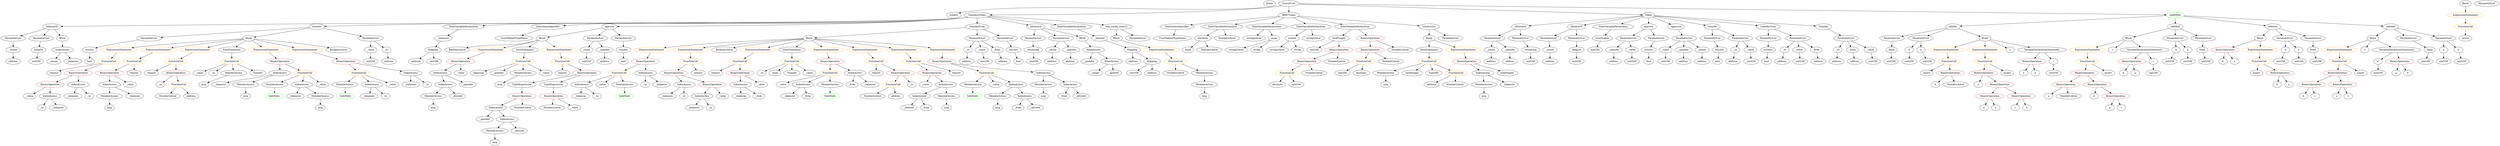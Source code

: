 strict digraph {
	graph [bb="0,0,13078,900"];
	node [label="\N"];
	Enter	[height=0.5,
		pos="6670.5,882",
		width=0.83628];
	Identifier_msg_9	[color=black,
		height=0.5,
		label=msg,
		pos="2329.5,234",
		width=0.75];
	Block_Unnamed_3	[color=black,
		height=0.5,
		label=Block,
		pos="12425,666",
		width=0.90558];
	ExpressionStatement_Unnamed_4	[color=orange,
		height=0.5,
		label=ExpressionStatement,
		pos="12245,594",
		width=2.458];
	Block_Unnamed_3 -> ExpressionStatement_Unnamed_4	[pos="e,12284,610.49 12398,654.82 12371,644.32 12329,627.67 12295,614.6"];
	Identifier_c_6	[color=black,
		height=0.5,
		label=c,
		pos="12378,594",
		width=0.75];
	Block_Unnamed_3 -> Identifier_c_6	[pos="e,12388,610.67 12414,648.76 12408,640.25 12401,629.64 12394,620.09"];
	VariableDeclarationStatement_Unnamed_2	[color=black,
		height=0.5,
		label=VariableDeclarationStatement,
		pos="12542,594",
		width=3.3174];
	Block_Unnamed_3 -> VariableDeclarationStatement_Unnamed_2	[pos="e,12514,611.72 12446,652.16 12462,642.48 12485,628.96 12504,617.5"];
	VariableDeclaration_decimals	[color=black,
		height=0.5,
		label=decimals,
		pos="6337.5,666",
		width=1.1967];
	ElementaryTypeName_uint8	[color=black,
		height=0.5,
		label=uint8,
		pos="6258.5,594",
		width=0.7947];
	VariableDeclaration_decimals -> ElementaryTypeName_uint8	[pos="e,6274.7,609.3 6320,649.46 6309.2,639.9 6295.2,627.49 6283.3,616.93"];
	NumberLiteral_Unnamed_7	[color=black,
		height=0.5,
		label=NumberLiteral,
		pos="6368.5,594",
		width=1.765];
	VariableDeclaration_decimals -> NumberLiteral_Unnamed_7	[pos="e,6360.9,612.28 6345,648.05 6348.4,640.43 6352.5,631.23 6356.3,622.65"];
	NumberLiteral_Unnamed_3	[color=black,
		height=0.5,
		label=NumberLiteral,
		pos="4662.5,306",
		width=1.765];
	FunctionDefinition_allowance	[color=black,
		height=0.5,
		label=allowance,
		pos="7966.5,738",
		width=1.3076];
	ParameterList_Unnamed_16	[color=black,
		height=0.5,
		label=ParameterList,
		pos="7825.5,666",
		width=1.7095];
	FunctionDefinition_allowance -> ParameterList_Unnamed_16	[pos="e,7855.8,682.01 7938.7,723.17 7917.9,712.87 7889.3,698.66 7866,687.11"];
	ParameterList_Unnamed_17	[color=black,
		height=0.5,
		label=ParameterList,
		pos="7966.5,666",
		width=1.7095];
	FunctionDefinition_allowance -> ParameterList_Unnamed_17	[pos="e,7966.5,684.1 7966.5,719.7 7966.5,712.41 7966.5,703.73 7966.5,695.54"];
	BinaryOperation_Unnamed_7	[color=brown,
		height=0.5,
		label=BinaryOperation,
		pos="10373,450",
		width=1.9867];
	Identifier_a_4	[color=black,
		height=0.5,
		label=a,
		pos="10367,378",
		width=0.75];
	BinaryOperation_Unnamed_7 -> Identifier_a_4	[pos="e,10368,396.1 10371,431.7 10370,424.41 10370,415.73 10369,407.54"];
	BinaryOperation_Unnamed_8	[color=brown,
		height=0.5,
		label=BinaryOperation,
		pos="10484,378",
		width=1.9867];
	BinaryOperation_Unnamed_7 -> BinaryOperation_Unnamed_8	[pos="e,10458,395.15 10398,432.76 10413,423.4 10432,411.49 10448,401.26"];
	BinaryOperation_Unnamed_12	[color=brown,
		height=0.5,
		label=BinaryOperation,
		pos="11649,594",
		width=1.9867];
	Identifier_b_7	[color=black,
		height=0.5,
		label=b,
		pos="11639,522",
		width=0.75];
	BinaryOperation_Unnamed_12 -> Identifier_b_7	[pos="e,11641,540.1 11646,575.7 11645,568.32 11644,559.52 11643,551.25"];
	Identifier_a_7	[color=black,
		height=0.5,
		label=a,
		pos="11711,522",
		width=0.75];
	BinaryOperation_Unnamed_12 -> Identifier_a_7	[pos="e,11697,537.89 11664,576.05 11671,567.13 11681,556.06 11690,546.33"];
	ParameterList_Unnamed_11	[color=black,
		height=0.5,
		label=ParameterList,
		pos="8957.5,666",
		width=1.7095];
	Parameter_success	[color=black,
		height=0.5,
		label=success,
		pos="8997.5,594",
		width=1.1135];
	ParameterList_Unnamed_11 -> Parameter_success	[pos="e,8987.9,611.79 8967.2,648.05 8971.7,640.14 8977.2,630.54 8982.3,621.69"];
	MemberAccess_Unnamed_18	[color=black,
		height=0.5,
		label=MemberAccess,
		pos="7250.5,450",
		width=1.9174];
	Identifier_msg_12	[color=black,
		height=0.5,
		label=msg,
		pos="7250.5,378",
		width=0.75];
	MemberAccess_Unnamed_18 -> Identifier_msg_12	[pos="e,7250.5,396.1 7250.5,431.7 7250.5,424.41 7250.5,415.73 7250.5,407.54"];
	IndexAccess_Unnamed_7	[color=black,
		height=0.5,
		label=IndexAccess,
		pos="3947.5,378",
		width=1.6402];
	Identifier__balances_7	[color=black,
		height=0.5,
		label=_balances,
		pos="3952.5,306",
		width=1.3214];
	IndexAccess_Unnamed_7 -> Identifier__balances_7	[pos="e,3951.3,324.1 3948.8,359.7 3949.3,352.41 3949.9,343.73 3950.5,335.54"];
	Identifier__from	[color=black,
		height=0.5,
		label=_from,
		pos="4051.5,306",
		width=0.93331];
	IndexAccess_Unnamed_7 -> Identifier__from	[pos="e,4031.2,320.7 3971.1,361.12 3986.1,351.03 4005.7,337.88 4021.7,327.07"];
	Identifier__balances_11	[color=black,
		height=0.5,
		label=_balances,
		pos="3069.5,306",
		width=1.3214];
	FunctionCall_Unnamed_26	[color=orange,
		height=0.5,
		label=FunctionCall,
		pos="7136.5,522",
		width=1.6125];
	ElementaryTypeName_uint256_32	[color=black,
		height=0.5,
		label=uint256,
		pos="7021.5,450",
		width=1.0442];
	FunctionCall_Unnamed_26 -> ElementaryTypeName_uint256_32	[pos="e,7044.3,464.83 7111,505.46 7094.2,495.25 7072.1,481.79 7054.1,470.81"];
	Identifier_decimals_1	[color=black,
		height=0.5,
		label=decimals,
		pos="7120.5,450",
		width=1.1967];
	FunctionCall_Unnamed_26 -> Identifier_decimals_1	[pos="e,7124.5,468.1 7132.6,503.7 7130.9,496.32 7128.9,487.52 7127,479.25"];
	BinaryOperation_Unnamed_20	[color=brown,
		height=0.5,
		label=BinaryOperation,
		pos="247.54,378",
		width=1.9867];
	Identifier__value_1	[color=black,
		height=0.5,
		label=_value,
		pos="135.54,306",
		width=0.96103];
	BinaryOperation_Unnamed_20 -> Identifier__value_1	[pos="e,156.87,320.33 221.57,360.76 205.14,350.5 183.83,337.18 166.53,326.37"];
	IndexAccess_Unnamed_1	[color=black,
		height=0.5,
		label=IndexAccess,
		pos="247.54,306",
		width=1.6402];
	BinaryOperation_Unnamed_20 -> IndexAccess_Unnamed_1	[pos="e,247.54,324.1 247.54,359.7 247.54,352.41 247.54,343.73 247.54,335.54"];
	IndexAccess_Unnamed_13	[color=black,
		height=0.5,
		label=IndexAccess,
		pos="3076.5,378",
		width=1.6402];
	IndexAccess_Unnamed_13 -> Identifier__balances_11	[pos="e,3071.3,324.1 3074.8,359.7 3074.1,352.41 3073.2,343.73 3072.4,335.54"];
	Identifier__to_10	[color=black,
		height=0.5,
		label=_to,
		pos="3162.5,306",
		width=0.75];
	IndexAccess_Unnamed_13 -> Identifier__to_10	[pos="e,3145.9,320.56 3096.5,360.76 3108.5,350.95 3124,338.34 3137,327.8"];
	Parameter__value_3	[color=black,
		height=0.5,
		label=_value,
		pos="2002.5,594",
		width=0.96103];
	ElementaryTypeName_uint256_25	[color=black,
		height=0.5,
		label=uint256,
		pos="2002.5,522",
		width=1.0442];
	Parameter__value_3 -> ElementaryTypeName_uint256_25	[pos="e,2002.5,540.1 2002.5,575.7 2002.5,568.41 2002.5,559.73 2002.5,551.54"];
	FunctionCall_Unnamed_13	[color=orange,
		height=0.5,
		label=FunctionCall,
		pos="4765.5,378",
		width=1.6125];
	FunctionCall_Unnamed_13 -> NumberLiteral_Unnamed_3	[pos="e,4686.2,323.06 4742.2,361.12 4728.3,351.7 4710.5,339.61 4695.3,329.25"];
	ElementaryTypeName_address_18	[color=black,
		height=0.5,
		label=address,
		pos="4783.5,306",
		width=1.0996];
	FunctionCall_Unnamed_13 -> ElementaryTypeName_address_18	[pos="e,4779.1,324.1 4770,359.7 4771.9,352.32 4774.2,343.52 4776.3,335.25"];
	Identifier_SafeMath_3	[color=green,
		height=0.5,
		label=SafeMath,
		pos="4421.5,306",
		width=1.2798];
	VariableDeclaration__balances	[color=black,
		height=0.5,
		label=_balances,
		pos="2476.5,666",
		width=1.3214];
	Mapping_Unnamed	[color=black,
		height=0.5,
		label=Mapping,
		pos="2353.5,594",
		width=1.2105];
	VariableDeclaration__balances -> Mapping_Unnamed	[pos="e,2378.2,609.01 2451.1,650.5 2432.8,640.13 2408.1,626.06 2388.1,614.68"];
	Parameter__value_5	[color=black,
		height=0.5,
		label=_value,
		pos="3138.5,594",
		width=0.96103];
	ElementaryTypeName_uint256_28	[color=black,
		height=0.5,
		label=uint256,
		pos="3139.5,522",
		width=1.0442];
	Parameter__value_5 -> ElementaryTypeName_uint256_28	[pos="e,3139.3,540.1 3138.8,575.7 3138.9,568.41 3139,559.73 3139.1,551.54"];
	PragmaDirective_solidity	[color=black,
		height=0.5,
		label=solidity,
		pos="5039.5,810",
		width=1.0442];
	Parameter_b_2	[color=black,
		height=0.5,
		label=b,
		pos="11960,594",
		width=0.75];
	ElementaryTypeName_uint256_9	[color=black,
		height=0.5,
		label=uint256,
		pos="11940,522",
		width=1.0442];
	Parameter_b_2 -> ElementaryTypeName_uint256_9	[pos="e,11944,540.28 11955,576.05 11953,568.6 11950,559.64 11948,551.22"];
	Identifier__spender_3	[color=black,
		height=0.5,
		label=_spender,
		pos="5737.5,522",
		width=1.2521];
	IndexAccess_Unnamed_24	[color=black,
		height=0.5,
		label=IndexAccess,
		pos="2394.5,378",
		width=1.6402];
	MemberAccess_Unnamed_15	[color=black,
		height=0.5,
		label=MemberAccess,
		pos="2329.5,306",
		width=1.9174];
	IndexAccess_Unnamed_24 -> MemberAccess_Unnamed_15	[pos="e,2345.3,323.96 2379.1,360.41 2371.3,351.99 2361.7,341.58 2352.9,332.2"];
	Identifier__allowed_4	[color=black,
		height=0.5,
		label=_allowed,
		pos="2460.5,306",
		width=1.2244];
	IndexAccess_Unnamed_24 -> Identifier__allowed_4	[pos="e,2445.5,322.99 2410.2,360.41 2418.4,351.66 2428.7,340.75 2437.8,331.08"];
	FunctionCall_Unnamed_4	[color=orange,
		height=0.5,
		label=FunctionCall,
		pos="12245,522",
		width=1.6125];
	ExpressionStatement_Unnamed_4 -> FunctionCall_Unnamed_4	[pos="e,12245,540.1 12245,575.7 12245,568.41 12245,559.73 12245,551.54"];
	BinaryOperation_Unnamed_14	[color=brown,
		height=0.5,
		label=BinaryOperation,
		pos="12177,450",
		width=1.9867];
	BinaryOperation_Unnamed_16	[color=brown,
		height=0.5,
		label=BinaryOperation,
		pos="12096,378",
		width=1.9867];
	BinaryOperation_Unnamed_14 -> BinaryOperation_Unnamed_16	[pos="e,12115,395.71 12157,432.41 12147,423.67 12135,412.79 12123,403.13"];
	BinaryOperation_Unnamed_15	[color=brown,
		height=0.5,
		label=BinaryOperation,
		pos="12257,378",
		width=1.9867];
	BinaryOperation_Unnamed_14 -> BinaryOperation_Unnamed_15	[pos="e,12237,395.71 12196,432.41 12205,423.67 12218,412.79 12229,403.13"];
	FunctionDefinition_balanceOf_1	[color=black,
		height=0.5,
		label=balanceOf,
		pos="258.54,738",
		width=1.3491];
	ParameterList_Unnamed_24	[color=black,
		height=0.5,
		label=ParameterList,
		pos="61.543,666",
		width=1.7095];
	FunctionDefinition_balanceOf_1 -> ParameterList_Unnamed_24	[pos="e,99.497,680.49 224.23,724.81 192.66,713.59 145.51,696.84 110.08,684.25"];
	ParameterList_Unnamed_25	[color=black,
		height=0.5,
		label=ParameterList,
		pos="202.54,666",
		width=1.7095];
	FunctionDefinition_balanceOf_1 -> ParameterList_Unnamed_25	[pos="e,216.11,683.96 245.27,720.41 238.67,712.16 230.55,702.01 223.16,692.78"];
	Block_Unnamed_6	[color=black,
		height=0.5,
		label=Block,
		pos="314.54,666",
		width=0.90558];
	FunctionDefinition_balanceOf_1 -> Block_Unnamed_6	[pos="e,301.75,682.99 271.81,720.41 278.61,711.92 287.01,701.41 294.57,691.96"];
	FunctionDefinition_balanceOf	[color=black,
		height=0.5,
		label=balanceOf,
		pos="8248.5,738",
		width=1.3491];
	ParameterList_Unnamed_8	[color=black,
		height=0.5,
		label=ParameterList,
		pos="8107.5,666",
		width=1.7095];
	FunctionDefinition_balanceOf -> ParameterList_Unnamed_8	[pos="e,8137.6,681.94 8220.3,723 8199.6,712.69 8171,698.52 8147.9,687.02"];
	ParameterList_Unnamed_9	[color=black,
		height=0.5,
		label=ParameterList,
		pos="8248.5,666",
		width=1.7095];
	FunctionDefinition_balanceOf -> ParameterList_Unnamed_9	[pos="e,8248.5,684.1 8248.5,719.7 8248.5,712.41 8248.5,703.73 8248.5,695.54"];
	Parameter_None_2	[color=black,
		height=0.5,
		label=None,
		pos="12108,594",
		width=0.85014];
	ElementaryTypeName_uint256_10	[color=black,
		height=0.5,
		label=uint256,
		pos="12126,522",
		width=1.0442];
	Parameter_None_2 -> ElementaryTypeName_uint256_10	[pos="e,12121,540.1 12112,575.7 12114,568.32 12116,559.52 12118,551.25"];
	ElementaryTypeName_uint256_20	[color=black,
		height=0.5,
		label=uint256,
		pos="8014.5,522",
		width=1.0442];
	StateVariableDeclaration_Unnamed	[color=black,
		height=0.5,
		label=StateVariableDeclaration,
		pos="8435.5,738",
		width=2.8184];
	VariableDeclaration_totalSupply	[color=black,
		height=0.5,
		label=totalSupply,
		pos="8381.5,666",
		width=1.4739];
	StateVariableDeclaration_Unnamed -> VariableDeclaration_totalSupply	[pos="e,8394.4,683.62 8422.2,719.7 8415.9,711.52 8408.2,701.6 8401.3,692.58"];
	Identifier__value_8	[color=black,
		height=0.5,
		label=_value,
		pos="3188.5,378",
		width=0.96103];
	ElementaryTypeName_uint256_16	[color=black,
		height=0.5,
		label=uint256,
		pos="8221.5,522",
		width=1.0442];
	BooleanLiteral_Unnamed_2	[color=black,
		height=0.5,
		label=BooleanLiteral,
		pos="2484.5,594",
		width=1.7788];
	InheritanceSpecifier_Unnamed_1	[color=black,
		height=0.5,
		label=InheritanceSpecifier,
		pos="6201.5,738",
		width=2.3333];
	UserDefinedTypeName_Unnamed_1	[color=black,
		height=0.5,
		label=UserDefinedTypeName,
		pos="6178.5,666",
		width=2.7214];
	InheritanceSpecifier_Unnamed_1 -> UserDefinedTypeName_Unnamed_1	[pos="e,6184.2,684.1 6195.9,719.7 6193.4,712.24 6190.5,703.32 6187.7,694.97"];
	Parameter__to_1	[color=black,
		height=0.5,
		label=_to,
		pos="9342.5,594",
		width=0.75];
	ElementaryTypeName_address_3	[color=black,
		height=0.5,
		label=address,
		pos="9331.5,522",
		width=1.0996];
	Parameter__to_1 -> ElementaryTypeName_address_3	[pos="e,9334.2,540.1 9339.8,575.7 9338.7,568.32 9337.3,559.52 9336,551.25"];
	FunctionCall_Unnamed_11	[color=orange,
		height=0.5,
		label=FunctionCall,
		pos="1207.5,522",
		width=1.6125];
	Identifier__value_4	[color=black,
		height=0.5,
		label=_value,
		pos="1045.5,450",
		width=0.96103];
	FunctionCall_Unnamed_11 -> Identifier__value_4	[pos="e,1071.6,462.26 1174.8,506.83 1147.9,495.23 1109.9,478.82 1082.1,466.8"];
	Identifier__to_5	[color=black,
		height=0.5,
		label=_to,
		pos="1125.5,450",
		width=0.75];
	FunctionCall_Unnamed_11 -> Identifier__to_5	[pos="e,1141.7,464.79 1188.5,504.76 1177.1,495.01 1162.5,482.51 1150.2,472.01"];
	MemberAccess_Unnamed_5	[color=black,
		height=0.5,
		label=MemberAccess,
		pos="1239.5,450",
		width=1.9174];
	FunctionCall_Unnamed_11 -> MemberAccess_Unnamed_5	[pos="e,1231.7,468.1 1215.5,503.7 1218.9,496.07 1223.1,486.92 1227,478.4"];
	Identifier_Transfer	[color=black,
		height=0.5,
		label=Transfer,
		pos="1368.5,450",
		width=1.1689];
	FunctionCall_Unnamed_11 -> Identifier_Transfer	[pos="e,1339.8,463.5 1240.1,506.83 1265.9,495.62 1302,479.92 1329.4,468.02"];
	ElementaryTypeName_address	[color=black,
		height=0.5,
		label=address,
		pos="8117.5,522",
		width=1.0996];
	ExpressionStatement_Unnamed_14	[color=orange,
		height=0.5,
		label=ExpressionStatement,
		pos="3486.5,594",
		width=2.458];
	BinaryOperation_Unnamed_28	[color=brown,
		height=0.5,
		label=BinaryOperation,
		pos="3447.5,522",
		width=1.9867];
	ExpressionStatement_Unnamed_14 -> BinaryOperation_Unnamed_28	[pos="e,3457.1,540.1 3476.9,575.7 3472.6,567.98 3467.4,558.71 3462.6,550.11"];
	Identifier__to_11	[color=black,
		height=0.5,
		label=_to,
		pos="4042.5,450",
		width=0.75];
	NumberLiteral_Unnamed_4	[color=black,
		height=0.5,
		label=NumberLiteral,
		pos="6198.5,450",
		width=1.765];
	ElementaryTypeName_uint256_30	[color=black,
		height=0.5,
		label=uint256,
		pos="6900.5,594",
		width=1.0442];
	ElementaryTypeName_address_19	[color=black,
		height=0.5,
		label=address,
		pos="61.543,522",
		width=1.0996];
	Identifier__balances_8	[color=black,
		height=0.5,
		label=_balances,
		pos="3693.5,234",
		width=1.3214];
	Parameter__owner_2	[color=black,
		height=0.5,
		label=_owner,
		pos="61.543,594",
		width=1.0719];
	ParameterList_Unnamed_24 -> Parameter__owner_2	[pos="e,61.543,612.1 61.543,647.7 61.543,640.41 61.543,631.73 61.543,623.54"];
	BinaryOperation_Unnamed_35	[color=brown,
		height=0.5,
		label=BinaryOperation,
		pos="7027.5,594",
		width=1.9867];
	BinaryOperation_Unnamed_36	[color=brown,
		height=0.5,
		label=BinaryOperation,
		pos="6843.5,522",
		width=1.9867];
	BinaryOperation_Unnamed_35 -> BinaryOperation_Unnamed_36	[pos="e,6881.9,537.61 6989.4,578.5 6961.3,567.79 6922.7,553.12 6892.3,541.56"];
	NumberLiteral_Unnamed_9	[color=black,
		height=0.5,
		label=NumberLiteral,
		pos="6996.5,522",
		width=1.765];
	BinaryOperation_Unnamed_35 -> NumberLiteral_Unnamed_9	[pos="e,7004.1,540.1 7019.9,575.7 7016.5,568.07 7012.4,558.92 7008.7,550.4"];
	BinaryOperation_Unnamed_26	[color=brown,
		height=0.5,
		label=BinaryOperation,
		pos="3583.5,450",
		width=1.9867];
	IndexAccess_Unnamed_11	[color=black,
		height=0.5,
		label=IndexAccess,
		pos="3642.5,378",
		width=1.6402];
	BinaryOperation_Unnamed_26 -> IndexAccess_Unnamed_11	[pos="e,3628.4,395.79 3597.8,432.05 3604.8,423.8 3613.3,413.7 3621,404.54"];
	BinaryOperation_Unnamed_27	[color=brown,
		height=0.5,
		label=BinaryOperation,
		pos="3791.5,378",
		width=1.9867];
	BinaryOperation_Unnamed_26 -> BinaryOperation_Unnamed_27	[pos="e,3750,392.97 3625.1,435 3658,423.94 3704.1,408.43 3739.4,396.54"];
	Identifier__to_1	[color=black,
		height=0.5,
		label=_to,
		pos="200.54,234",
		width=0.75];
	Block_Unnamed_2	[color=black,
		height=0.5,
		label=Block,
		pos="11827,666",
		width=0.90558];
	Block_Unnamed_2 -> BinaryOperation_Unnamed_12	[pos="e,11686,609.71 11801,654.82 11773,644.11 11730,627.01 11696,613.84"];
	ExpressionStatement_Unnamed_3	[color=orange,
		height=0.5,
		label=ExpressionStatement,
		pos="11827,594",
		width=2.458];
	Block_Unnamed_2 -> ExpressionStatement_Unnamed_3	[pos="e,11827,612.1 11827,647.7 11827,640.41 11827,631.73 11827,623.54"];
	Parameter_success_3	[color=black,
		height=0.5,
		label=success,
		pos="469.54,594",
		width=1.1135];
	ElementaryTypeName_bool_3	[color=black,
		height=0.5,
		label=bool,
		pos="468.54,522",
		width=0.76697];
	Parameter_success_3 -> ElementaryTypeName_bool_3	[pos="e,468.79,540.1 469.3,575.7 469.19,568.41 469.07,559.73 468.95,551.54"];
	Identifier_b_2	[color=black,
		height=0.5,
		label=b,
		pos="10124,378",
		width=0.75];
	Parameter__to	[color=black,
		height=0.5,
		label=_to,
		pos="9082.5,594",
		width=0.75];
	ElementaryTypeName_address_1	[color=black,
		height=0.5,
		label=address,
		pos="9068.5,522",
		width=1.0996];
	Parameter__to -> ElementaryTypeName_address_1	[pos="e,9072,540.1 9079.1,575.7 9077.6,568.32 9075.8,559.52 9074.2,551.25"];
	Identifier_msg_5	[color=black,
		height=0.5,
		label=msg,
		pos="5588.5,306",
		width=0.75];
	ContractDefinition_StandardToken	[color=black,
		height=0.5,
		label=StandardToken,
		pos="5163.5,810",
		width=1.8897];
	ContractDefinition_StandardToken -> FunctionDefinition_balanceOf_1	[pos="e,307.25,739.66 5115.7,796.84 5106.1,794.85 5096.1,793.09 5086.5,792 4701.6,748 1987,760.46 1599.5,756 1104.7,750.31 507.14,742.35 \
318.56,739.81"];
	FunctionDefinition_transfer_1	[color=black,
		height=0.5,
		label=transfer,
		pos="1647.5,738",
		width=1.0719];
	ContractDefinition_StandardToken -> FunctionDefinition_transfer_1	[pos="e,1686.3,739.65 5115.7,796.88 5106.1,794.88 5096.1,793.11 5086.5,792 4822,761.13 2955.9,760.17 2689.5,756 2307.8,750.02 1847.5,742.35 \
1697.4,739.84"];
	StateVariableDeclaration_Unnamed_1	[color=black,
		height=0.5,
		label=StateVariableDeclaration,
		pos="2799.5,738",
		width=2.8184];
	ContractDefinition_StandardToken -> StateVariableDeclaration_Unnamed_1	[pos="e,2883,748.63 5115.7,796.89 5106.1,794.9 5096.1,793.12 5086.5,792 4619.7,737.05 3440.8,783.14 2971.5,756 2946.5,754.55 2919.4,752.23 \
2894.3,749.77"];
	InheritanceSpecifier_Unnamed	[color=black,
		height=0.5,
		label=InheritanceSpecifier,
		pos="3064.5,738",
		width=2.3333];
	ContractDefinition_StandardToken -> InheritanceSpecifier_Unnamed	[pos="e,3135,748.08 5115.7,796.91 5106.1,794.91 5096.1,793.13 5086.5,792 4674.5,743.03 3633.7,782.65 3219.5,756 3195.7,754.47 3170,751.98 \
3146.4,749.37"];
	FunctionDefinition_approve_1	[color=black,
		height=0.5,
		label=approve,
		pos="3269.5,738",
		width=1.1412];
	ContractDefinition_StandardToken -> FunctionDefinition_approve_1	[pos="e,3310.8,739.15 5115.3,796.9 5105.8,794.93 5095.9,793.16 5086.5,792 4731.8,748.07 3582.2,740.39 3322.2,739.2"];
	FunctionDefinition_transferFrom_1	[color=black,
		height=0.5,
		label=transferFrom,
		pos="5163.5,738",
		width=1.6402];
	ContractDefinition_StandardToken -> FunctionDefinition_transferFrom_1	[pos="e,5163.5,756.1 5163.5,791.7 5163.5,784.41 5163.5,775.73 5163.5,767.54"];
	FunctionDefinition_allowance_1	[color=black,
		height=0.5,
		label=allowance,
		pos="5463.5,738",
		width=1.3076];
	ContractDefinition_StandardToken -> FunctionDefinition_allowance_1	[pos="e,5424.1,748.2 5213.4,797.36 5268.8,784.45 5357.5,763.73 5413.1,750.77"];
	StateVariableDeclaration_Unnamed_2	[color=black,
		height=0.5,
		label=StateVariableDeclaration,
		pos="5649.5,738",
		width=2.8184];
	ContractDefinition_StandardToken -> StateVariableDeclaration_Unnamed_2	[pos="e,5572.7,750.07 5222.2,800.56 5306.6,788.39 5463.2,765.83 5561.6,751.67"];
	FunctionDefinition_bug_unchk_send13	[color=black,
		height=0.5,
		label=bug_unchk_send13,
		pos="5888.5,738",
		width=2.3194];
	ContractDefinition_StandardToken -> FunctionDefinition_bug_unchk_send13	[pos="e,5820,748.58 5228.5,804.13 5338.1,795.71 5566.7,777.27 5759.5,756 5775.5,754.24 5792.6,752.15 5808.8,750.04"];
	Identifier__balances_5	[color=black,
		height=0.5,
		label=_balances,
		pos="2197.5,378",
		width=1.3214];
	StateVariableDeclaration_Unnamed_4	[color=black,
		height=0.5,
		label=StateVariableDeclaration,
		pos="6440.5,738",
		width=2.8184];
	StateVariableDeclaration_Unnamed_4 -> VariableDeclaration_decimals	[pos="e,6359.6,681.96 6415.9,720.23 6401.8,710.68 6384,698.61 6369,688.38"];
	NumberLiteral_Unnamed_8	[color=black,
		height=0.5,
		label=NumberLiteral,
		pos="6462.5,666",
		width=1.765];
	StateVariableDeclaration_Unnamed_4 -> NumberLiteral_Unnamed_8	[pos="e,6457.2,684.1 6446,719.7 6448.3,712.24 6451.1,703.32 6453.8,694.97"];
	FunctionDefinition_approve	[color=black,
		height=0.5,
		label=approve,
		pos="8635.5,738",
		width=1.1412];
	ParameterList_Unnamed_14	[color=black,
		height=0.5,
		label=ParameterList,
		pos="8514.5,666",
		width=1.7095];
	FunctionDefinition_approve -> ParameterList_Unnamed_14	[pos="e,8541.2,682.43 8611.3,723 8594.1,713.01 8570.6,699.4 8551,688.1"];
	ParameterList_Unnamed_15	[color=black,
		height=0.5,
		label=ParameterList,
		pos="8655.5,666",
		width=1.7095];
	FunctionDefinition_approve -> ParameterList_Unnamed_15	[pos="e,8650.7,684.1 8640.5,719.7 8642.6,712.24 8645.2,703.32 8647.6,694.97"];
	Parameter_balance	[color=black,
		height=0.5,
		label=balance,
		pos="8221.5,594",
		width=1.0719];
	Parameter_balance -> ElementaryTypeName_uint256_16	[pos="e,8221.5,540.1 8221.5,575.7 8221.5,568.41 8221.5,559.73 8221.5,551.54"];
	Identifier__balances_6	[color=black,
		height=0.5,
		label=_balances,
		pos="1968.5,306",
		width=1.3214];
	ExpressionStatement_Unnamed_1	[color=orange,
		height=0.5,
		label=ExpressionStatement,
		pos="10202,594",
		width=2.458];
	FunctionCall_Unnamed_1	[color=orange,
		height=0.5,
		label=FunctionCall,
		pos="10204,522",
		width=1.6125];
	ExpressionStatement_Unnamed_1 -> FunctionCall_Unnamed_1	[pos="e,10203,540.1 10202,575.7 10202,568.41 10202,559.73 10203,551.54"];
	ParameterList_Unnamed_13	[color=black,
		height=0.5,
		label=ParameterList,
		pos="9255.5,666",
		width=1.7095];
	Parameter_success_1	[color=black,
		height=0.5,
		label=success,
		pos="9255.5,594",
		width=1.1135];
	ParameterList_Unnamed_13 -> Parameter_success_1	[pos="e,9255.5,612.1 9255.5,647.7 9255.5,640.41 9255.5,631.73 9255.5,623.54"];
	BinaryOperation_Unnamed_2	[color=brown,
		height=0.5,
		label=BinaryOperation,
		pos="10724,378",
		width=1.9867];
	Identifier_a_1	[color=black,
		height=0.5,
		label=a,
		pos="10620,306",
		width=0.75];
	BinaryOperation_Unnamed_2 -> Identifier_a_1	[pos="e,10638,319.43 10699,360.76 10684,350.33 10664,336.73 10648,325.83"];
	NumberLiteral_Unnamed	[color=black,
		height=0.5,
		label=NumberLiteral,
		pos="10729,306",
		width=1.765];
	BinaryOperation_Unnamed_2 -> NumberLiteral_Unnamed	[pos="e,10727,324.1 10725,359.7 10725,352.41 10726,343.73 10727,335.54"];
	Identifier__value_9	[color=black,
		height=0.5,
		label=_value,
		pos="4163.5,378",
		width=0.96103];
	ParameterList_Unnamed_3	[color=black,
		height=0.5,
		label=ParameterList,
		pos="9919.5,666",
		width=1.7095];
	Parameter_None_1	[color=black,
		height=0.5,
		label=None,
		pos="9912.5,594",
		width=0.85014];
	ParameterList_Unnamed_3 -> Parameter_None_1	[pos="e,9914.3,612.1 9917.8,647.7 9917.1,640.41 9916.2,631.73 9915.4,623.54"];
	FunctionCall_Unnamed_27	[color=orange,
		height=0.5,
		label=FunctionCall,
		pos="7487.5,522",
		width=1.6125];
	FunctionCall_Unnamed_27 -> MemberAccess_Unnamed_18	[pos="e,7295.1,464.15 7446.5,508.89 7407.7,497.4 7349,480.07 7305.9,467.36"];
	Identifier_totalSupply_1	[color=black,
		height=0.5,
		label=totalSupply,
		pos="7390.5,450",
		width=1.4739];
	FunctionCall_Unnamed_27 -> Identifier_totalSupply_1	[pos="e,7412.5,466.82 7465.5,505.12 7452.5,495.72 7435.8,483.67 7421.5,473.33"];
	Identifier_Transfer_2	[color=black,
		height=0.5,
		label=Transfer,
		pos="7503.5,450",
		width=1.1689];
	FunctionCall_Unnamed_27 -> Identifier_Transfer_2	[pos="e,7499.6,468.1 7491.5,503.7 7493.2,496.32 7495.2,487.52 7497.1,479.25"];
	FunctionCall_Unnamed_28	[color=orange,
		height=0.5,
		label=FunctionCall,
		pos="7621.5,450",
		width=1.6125];
	FunctionCall_Unnamed_27 -> FunctionCall_Unnamed_28	[pos="e,7592.8,465.99 7516.3,505.98 7535.7,495.83 7561.6,482.31 7582.8,471.22"];
	BinaryOperation_Unnamed	[color=brown,
		height=0.5,
		label=BinaryOperation,
		pos="11147,522",
		width=1.9867];
	Identifier_b	[color=black,
		height=0.5,
		label=b,
		pos="11092,450",
		width=0.75];
	BinaryOperation_Unnamed -> Identifier_b	[pos="e,11104,466.36 11133,504.05 11126,495.44 11118,484.81 11111,475.33"];
	Identifier_a	[color=black,
		height=0.5,
		label=a,
		pos="11164,450",
		width=0.75];
	BinaryOperation_Unnamed -> Identifier_a	[pos="e,11159,468.1 11151,503.7 11153,496.32 11155,487.52 11157,479.25"];
	ElementaryTypeName_uint256_12	[color=black,
		height=0.5,
		label=uint256,
		pos="12887,522",
		width=1.0442];
	Identifier_assert_4	[color=black,
		height=0.5,
		label=assert,
		pos="12299,450",
		width=0.89172];
	Block_Unnamed_7	[color=black,
		height=0.5,
		label=Block,
		pos="5888.5,666",
		width=0.90558];
	ExpressionStatement_Unnamed_17	[color=orange,
		height=0.5,
		label=ExpressionStatement,
		pos="6123.5,594",
		width=2.458];
	Block_Unnamed_7 -> ExpressionStatement_Unnamed_17	[pos="e,6067.4,608.35 5913.5,654.06 5918.8,651.93 5924.3,649.8 5929.5,648 5971.2,633.74 6018.9,620.68 6056.5,611.08"];
	Identifier_msg_2	[color=black,
		height=0.5,
		label=msg,
		pos="1706.5,234",
		width=0.75];
	ElementaryTypeName_uint256_27	[color=black,
		height=0.5,
		label=uint256,
		pos="177.54,522",
		width=1.0442];
	ParameterList_Unnamed_21	[color=black,
		height=0.5,
		label=ParameterList,
		pos="882.54,666",
		width=1.7095];
	FunctionDefinition_transfer_1 -> ParameterList_Unnamed_21	[pos="e,940.76,672.33 1609.9,733.55 1489,722.49 1109.7,687.78 952.16,673.37"];
	Block_Unnamed_4	[color=black,
		height=0.5,
		label=Block,
		pos="1292.5,666",
		width=0.90558];
	FunctionDefinition_transfer_1 -> Block_Unnamed_4	[pos="e,1322.7,672.95 1612.5,730.1 1546.6,717.09 1404.3,689.03 1333.8,675.13"];
	ParameterList_Unnamed_20	[color=black,
		height=0.5,
		label=ParameterList,
		pos="2002.5,666",
		width=1.7095];
	FunctionDefinition_transfer_1 -> ParameterList_Unnamed_20	[pos="e,1952.5,676.86 1682.6,730.1 1742.8,718.22 1866.7,693.78 1941.4,679.05"];
	Parameter__to_3	[color=black,
		height=0.5,
		label=_to,
		pos="5083.5,594",
		width=0.75];
	ElementaryTypeName_address_17	[color=black,
		height=0.5,
		label=address,
		pos="5080.5,522",
		width=1.0996];
	Parameter__to_3 -> ElementaryTypeName_address_17	[pos="e,5081.3,540.1 5082.8,575.7 5082.5,568.41 5082.1,559.73 5081.8,551.54"];
	ExpressionStatement_Unnamed_13	[color=orange,
		height=0.5,
		label=ExpressionStatement,
		pos="3681.5,594",
		width=2.458];
	FunctionCall_Unnamed_16	[color=orange,
		height=0.5,
		label=FunctionCall,
		pos="3681.5,522",
		width=1.6125];
	ExpressionStatement_Unnamed_13 -> FunctionCall_Unnamed_16	[pos="e,3681.5,540.1 3681.5,575.7 3681.5,568.41 3681.5,559.73 3681.5,551.54"];
	Parameter_balance_1	[color=black,
		height=0.5,
		label=balance,
		pos="187.54,594",
		width=1.0719];
	ParameterList_Unnamed_25 -> Parameter_balance_1	[pos="e,191.21,612.1 198.83,647.7 197.25,640.32 195.37,631.52 193.6,623.25"];
	IndexAccess_Unnamed_3	[color=black,
		height=0.5,
		label=IndexAccess,
		pos="1487.5,450",
		width=1.6402];
	Identifier__balances_3	[color=black,
		height=0.5,
		label=_balances,
		pos="1168.5,378",
		width=1.3214];
	IndexAccess_Unnamed_3 -> Identifier__balances_3	[pos="e,1204.3,390.29 1443.7,437.63 1435.7,435.66 1427.4,433.71 1419.5,432 1333.9,413.36 1310.8,416.56 1225.5,396 1222.2,395.19 1218.7,\
394.3 1215.3,393.37"];
	MemberAccess_Unnamed_1	[color=black,
		height=0.5,
		label=MemberAccess,
		pos="1303.5,378",
		width=1.9174];
	IndexAccess_Unnamed_3 -> MemberAccess_Unnamed_1	[pos="e,1341.6,393.47 1451.6,435.34 1423.3,424.55 1383.4,409.4 1352.2,397.52"];
	Identifier_assert_3	[color=black,
		height=0.5,
		label=assert,
		pos="11714,450",
		width=0.89172];
	MemberAccess_Unnamed_4	[color=black,
		height=0.5,
		label=MemberAccess,
		pos="1839.5,378",
		width=1.9174];
	Identifier_SafeMath_1	[color=green,
		height=0.5,
		label=SafeMath,
		pos="1839.5,306",
		width=1.2798];
	MemberAccess_Unnamed_4 -> Identifier_SafeMath_1	[pos="e,1839.5,324.1 1839.5,359.7 1839.5,352.41 1839.5,343.73 1839.5,335.54"];
	Parameter__owner	[color=black,
		height=0.5,
		label=_owner,
		pos="8117.5,594",
		width=1.0719];
	Parameter__owner -> ElementaryTypeName_address	[pos="e,8117.5,540.1 8117.5,575.7 8117.5,568.41 8117.5,559.73 8117.5,551.54"];
	IndexAccess_Unnamed_10	[color=black,
		height=0.5,
		label=IndexAccess,
		pos="3740.5,306",
		width=1.6402];
	IndexAccess_Unnamed_10 -> Identifier__balances_8	[pos="e,3704.8,251.79 3729.2,288.05 3723.7,279.97 3717.1,270.12 3711.1,261.11"];
	Identifier__to_7	[color=black,
		height=0.5,
		label=_to,
		pos="3786.5,234",
		width=0.75];
	IndexAccess_Unnamed_10 -> Identifier__to_7	[pos="e,3776.1,250.83 3751.7,288.05 3757.1,279.73 3763.8,269.54 3769.9,260.32"];
	Identifier_a_8	[color=black,
		height=0.5,
		label=a,
		pos="12541,450",
		width=0.75];
	FunctionCall_Unnamed_19	[color=orange,
		height=0.5,
		label=FunctionCall,
		pos="5267.5,450",
		width=1.6125];
	MemberAccess_Unnamed_10	[color=black,
		height=0.5,
		label=MemberAccess,
		pos="5206.5,378",
		width=1.9174];
	FunctionCall_Unnamed_19 -> MemberAccess_Unnamed_10	[pos="e,5221.3,395.96 5253.1,432.41 5245.8,424.08 5236.9,413.8 5228.8,404.49"];
	Identifier__value_10	[color=black,
		height=0.5,
		label=_value,
		pos="5328.5,378",
		width=0.96103];
	FunctionCall_Unnamed_19 -> Identifier__value_10	[pos="e,5315,394.51 5282,432.41 5289.7,423.62 5299.2,412.66 5307.7,402.96"];
	IndexAccess_Unnamed_18	[color=black,
		height=0.5,
		label=IndexAccess,
		pos="5440.5,378",
		width=1.6402];
	FunctionCall_Unnamed_19 -> IndexAccess_Unnamed_18	[pos="e,5406.1,392.92 5301.7,435.17 5328.6,424.28 5366.4,409 5395.7,397.13"];
	IndexAccess_Unnamed_26	[color=black,
		height=0.5,
		label=IndexAccess,
		pos="5859.5,522",
		width=1.6402];
	Identifier__owner_1	[color=black,
		height=0.5,
		label=_owner,
		pos="5770.5,450",
		width=1.0719];
	IndexAccess_Unnamed_26 -> Identifier__owner_1	[pos="e,5789.6,465.95 5838.9,504.76 5826.9,495.34 5811.7,483.34 5798.6,473.06"];
	Identifier__allowed_5	[color=black,
		height=0.5,
		label=_allowed,
		pos="5871.5,450",
		width=1.2244];
	IndexAccess_Unnamed_26 -> Identifier__allowed_5	[pos="e,5868.6,468.1 5862.5,503.7 5863.8,496.32 5865.3,487.52 5866.7,479.25"];
	ExpressionStatement_Unnamed_7	[color=orange,
		height=0.5,
		label=ExpressionStatement,
		pos="618.54,594",
		width=2.458];
	FunctionCall_Unnamed_8	[color=orange,
		height=0.5,
		label=FunctionCall,
		pos="572.54,522",
		width=1.6125];
	ExpressionStatement_Unnamed_7 -> FunctionCall_Unnamed_8	[pos="e,583.78,540.1 607.17,575.7 601.99,567.81 595.74,558.3 589.99,549.55"];
	IndexAccess_Unnamed_23	[color=black,
		height=0.5,
		label=IndexAccess,
		pos="2363.5,450",
		width=1.6402];
	IndexAccess_Unnamed_23 -> IndexAccess_Unnamed_24	[pos="e,2387,396.1 2371.2,431.7 2374.6,424.07 2378.6,414.92 2382.4,406.4"];
	Identifier__spender_1	[color=black,
		height=0.5,
		label=_spender,
		pos="2516.5,378",
		width=1.2521];
	IndexAccess_Unnamed_23 -> Identifier__spender_1	[pos="e,2487.7,392.19 2395.2,434.5 2419.1,423.6 2451.8,408.61 2477.3,396.95"];
	Identifier_b_9	[color=black,
		height=0.5,
		label=b,
		pos="12032,306",
		width=0.75];
	BinaryOperation_Unnamed_16 -> Identifier_b_9	[pos="e,12045,321.89 12080,360.05 12072,351.13 12062,340.06 12053,330.33"];
	Identifier_c_5	[color=black,
		height=0.5,
		label=c,
		pos="12104,306",
		width=0.75];
	BinaryOperation_Unnamed_16 -> Identifier_c_5	[pos="e,12102,324.1 12098,359.7 12098,352.41 12099,343.73 12100,335.54"];
	Block_Unnamed_5	[color=black,
		height=0.5,
		label=Block,
		pos="4279.5,666",
		width=0.90558];
	Block_Unnamed_5 -> ExpressionStatement_Unnamed_14	[pos="e,3549.9,606.91 4246.9,663.62 4147.2,659.18 3838.5,643.64 3584.5,612 3576.9,611.05 3569,609.92 3561.1,608.69"];
	Block_Unnamed_5 -> ExpressionStatement_Unnamed_13	[pos="e,3745.8,606.77 4247.3,662.33 4167.7,655.56 3955.5,636.56 3779.5,612 3772.2,610.97 3764.5,609.81 3756.9,608.59"];
	BooleanLiteral_Unnamed_1	[color=black,
		height=0.5,
		label=BooleanLiteral,
		pos="3852.5,594",
		width=1.7788];
	Block_Unnamed_5 -> BooleanLiteral_Unnamed_1	[pos="e,3899.8,606.43 4247.8,661.06 4185.7,653.19 4044.4,634.34 3926.5,612 3921.4,611.02 3916.1,609.94 3910.7,608.81"];
	ExpressionStatement_Unnamed_11	[color=orange,
		height=0.5,
		label=ExpressionStatement,
		pos="4023.5,594",
		width=2.458];
	Block_Unnamed_5 -> ExpressionStatement_Unnamed_11	[pos="e,4074.8,609.02 4250.7,657.11 4210.9,646.22 4138.1,626.33 4085.7,611.99"];
	EmitStatement_Unnamed_1	[color=black,
		height=0.5,
		label=EmitStatement,
		pos="4194.5,594",
		width=1.7788];
	Block_Unnamed_5 -> EmitStatement_Unnamed_1	[pos="e,4214.5,611.45 4261.9,650.5 4250.7,641.26 4235.9,629.07 4223,618.47"];
	ExpressionStatement_Unnamed_15	[color=orange,
		height=0.5,
		label=ExpressionStatement,
		pos="4365.5,594",
		width=2.458];
	Block_Unnamed_5 -> ExpressionStatement_Unnamed_15	[pos="e,4344.7,611.95 4297.4,650.5 4308.6,641.39 4323.3,629.41 4336.2,618.92"];
	ExpressionStatement_Unnamed_10	[color=orange,
		height=0.5,
		label=ExpressionStatement,
		pos="4560.5,594",
		width=2.458];
	Block_Unnamed_5 -> ExpressionStatement_Unnamed_10	[pos="e,4506.1,608.56 4308.8,657.71 4352.6,646.8 4436.3,625.96 4495.1,611.31"];
	ExpressionStatement_Unnamed_12	[color=orange,
		height=0.5,
		label=ExpressionStatement,
		pos="4755.5,594",
		width=2.458];
	Block_Unnamed_5 -> ExpressionStatement_Unnamed_12	[pos="e,4690.5,606.59 4311.2,660.91 4376.2,652.45 4529.4,632.09 4657.5,612 4664.6,610.89 4672,609.69 4679.3,608.47"];
	ExpressionStatement_Unnamed_16	[color=orange,
		height=0.5,
		label=ExpressionStatement,
		pos="4950.5,594",
		width=2.458];
	Block_Unnamed_5 -> ExpressionStatement_Unnamed_16	[pos="e,4886.6,606.85 4312,662.91 4399.4,657.07 4647.5,639.22 4852.5,612 4860,611.02 4867.7,609.88 4875.4,608.66"];
	BinaryOperation_Unnamed_30	[color=brown,
		height=0.5,
		label=BinaryOperation,
		pos="4951.5,522",
		width=1.9867];
	BinaryOperation_Unnamed_30 -> FunctionCall_Unnamed_19	[pos="e,5221.3,461.24 5004.1,509.36 5061,496.74 5151.7,476.67 5210.4,463.66"];
	IndexAccess_Unnamed_16	[color=black,
		height=0.5,
		label=IndexAccess,
		pos="5587.5,450",
		width=1.6402];
	BinaryOperation_Unnamed_30 -> IndexAccess_Unnamed_16	[pos="e,5530,454.31 5003,509.16 5012.5,507.24 5022.3,505.42 5031.5,504 5205.9,477.25 5413.2,461.75 5518.6,455.03"];
	MemberAccess_Unnamed_15 -> Identifier_msg_9	[pos="e,2329.5,252.1 2329.5,287.7 2329.5,280.41 2329.5,271.73 2329.5,263.54"];
	FunctionDefinition_safeDiv	[color=black,
		height=0.5,
		label=safeDiv,
		pos="10233,738",
		width=1.0719];
	FunctionDefinition_safeDiv -> ParameterList_Unnamed_3	[pos="e,9967.5,677.73 10198,729.31 10145,717.47 10043,694.65 9978.4,680.16"];
	ParameterList_Unnamed_2	[color=black,
		height=0.5,
		label=ParameterList,
		pos="10069,666",
		width=1.7095];
	FunctionDefinition_safeDiv -> ParameterList_Unnamed_2	[pos="e,10102,681.48 10205,725.13 10180,714.39 10142,698.4 10113,685.91"];
	Block_Unnamed_1	[color=black,
		height=0.5,
		label=Block,
		pos="10397,666",
		width=0.90558];
	FunctionDefinition_safeDiv -> Block_Unnamed_1	[pos="e,10371,677.78 10260,725.13 10288,713.31 10331,695.14 10361,682.26"];
	Identifier_msg_10	[color=black,
		height=0.5,
		label=msg,
		pos="2641.5,378",
		width=0.75];
	Parameter__spender	[color=black,
		height=0.5,
		label=_spender,
		pos="8416.5,594",
		width=1.2521];
	ParameterList_Unnamed_14 -> Parameter__spender	[pos="e,8437.7,610.1 8492.3,649.12 8478.9,639.52 8461.6,627.16 8446.9,616.67"];
	Parameter__value_2	[color=black,
		height=0.5,
		label=_value,
		pos="8514.5,594",
		width=0.96103];
	ParameterList_Unnamed_14 -> Parameter__value_2	[pos="e,8514.5,612.1 8514.5,647.7 8514.5,640.41 8514.5,631.73 8514.5,623.54"];
	VariableDeclaration__to	[color=black,
		height=0.5,
		label=_to,
		pos="9622.5,594",
		width=0.75];
	ElementaryTypeName_address_8	[color=black,
		height=0.5,
		label=address,
		pos="9618.5,522",
		width=1.0996];
	VariableDeclaration__to -> ElementaryTypeName_address_8	[pos="e,9619.5,540.1 9621.6,575.7 9621.1,568.41 9620.6,559.73 9620.2,551.54"];
	Parameter_success_2	[color=black,
		height=0.5,
		label=success,
		pos="8607.5,594",
		width=1.1135];
	ParameterList_Unnamed_15 -> Parameter_success_2	[pos="e,8618.7,611.31 8643.9,648.05 8638.3,639.85 8631.4,629.83 8625.2,620.71"];
	Identifier__value_6	[color=black,
		height=0.5,
		label=_value,
		pos="4948.5,378",
		width=0.96103];
	EventDefinition_Approval	[color=black,
		height=0.5,
		label=Approval,
		pos="8760.5,738",
		width=1.266];
	ParameterList_Unnamed_19	[color=black,
		height=0.5,
		label=ParameterList,
		pos="8797.5,666",
		width=1.7095];
	EventDefinition_Approval -> ParameterList_Unnamed_19	[pos="e,8788.4,684.28 8769.5,720.05 8773.6,712.35 8778.5,703.03 8783.1,694.36"];
	Block_Unnamed_8	[color=black,
		height=0.5,
		label=Block,
		pos="2912.5,666",
		width=0.90558];
	Block_Unnamed_8 -> BooleanLiteral_Unnamed_2	[pos="e,2531.4,606.58 2888,653.8 2882.4,651.58 2876.3,649.48 2870.5,648 2735.3,613.5 2696.1,635.66 2558.5,612 2553.3,611.1 2547.9,610.06 \
2542.4,608.94"];
	ExpressionStatement_Unnamed_19	[color=orange,
		height=0.5,
		label=ExpressionStatement,
		pos="2655.5,594",
		width=2.458];
	Block_Unnamed_8 -> ExpressionStatement_Unnamed_19	[pos="e,2716,607.47 2887.4,654.16 2881.9,651.97 2876.1,649.79 2870.5,648 2823.4,632.73 2769.2,619.39 2727,609.92"];
	EmitStatement_Unnamed_2	[color=black,
		height=0.5,
		label=EmitStatement,
		pos="2826.5,594",
		width=1.7788];
	Block_Unnamed_8 -> EmitStatement_Unnamed_2	[pos="e,2846.8,611.45 2894.7,650.5 2883.4,641.26 2868.4,629.07 2855.4,618.47"];
	ExpressionStatement_Unnamed_18	[color=orange,
		height=0.5,
		label=ExpressionStatement,
		pos="2997.5,594",
		width=2.458];
	Block_Unnamed_8 -> ExpressionStatement_Unnamed_18	[pos="e,2977,611.95 2930.2,650.5 2941.1,641.47 2955.5,629.64 2968.1,619.23"];
	Identifier_b_5	[color=black,
		height=0.5,
		label=b,
		pos="10293,234",
		width=0.75];
	ParameterList_Unnamed_27	[color=black,
		height=0.5,
		label=ParameterList,
		pos="3198.5,666",
		width=1.7095];
	ParameterList_Unnamed_27 -> Parameter__value_5	[pos="e,3152.1,610.83 3184,648.05 3176.7,639.47 3167.6,628.89 3159.5,619.44"];
	Parameter__spender_2	[color=black,
		height=0.5,
		label=_spender,
		pos="3236.5,594",
		width=1.2521];
	ParameterList_Unnamed_27 -> Parameter__spender_2	[pos="e,3227.4,611.79 3207.7,648.05 3212,640.14 3217.2,630.54 3222.1,621.69"];
	BinaryOperation_Unnamed_10	[color=brown,
		height=0.5,
		label=BinaryOperation,
		pos="10329,306",
		width=1.9867];
	BinaryOperation_Unnamed_10 -> Identifier_b_5	[pos="e,10301,251.14 10320,287.7 10316,279.75 10311,270.16 10306,261.34"];
	Identifier_a_5	[color=black,
		height=0.5,
		label=a,
		pos="10365,234",
		width=0.75];
	BinaryOperation_Unnamed_10 -> Identifier_a_5	[pos="e,10356,251.14 10337,287.7 10342,279.75 10346,270.16 10351,261.34"];
	Identifier__to_3	[color=black,
		height=0.5,
		label=_to,
		pos="2290.5,378",
		width=0.75];
	ElementaryTypeName_address_23	[color=black,
		height=0.5,
		label=address,
		pos="7496.5,378",
		width=1.0996];
	ParameterList_Unnamed_30	[color=black,
		height=0.5,
		label=ParameterList,
		pos="5445.5,666",
		width=1.7095];
	Parameter_remaining_1	[color=black,
		height=0.5,
		label=remaining,
		pos="5445.5,594",
		width=1.2798];
	ParameterList_Unnamed_30 -> Parameter_remaining_1	[pos="e,5445.5,612.1 5445.5,647.7 5445.5,640.41 5445.5,631.73 5445.5,623.54"];
	BinaryOperation_Unnamed_29	[color=brown,
		height=0.5,
		label=BinaryOperation,
		pos="4421.5,522",
		width=1.9867];
	FunctionCall_Unnamed_18	[color=orange,
		height=0.5,
		label=FunctionCall,
		pos="4421.5,450",
		width=1.6125];
	BinaryOperation_Unnamed_29 -> FunctionCall_Unnamed_18	[pos="e,4421.5,468.1 4421.5,503.7 4421.5,496.41 4421.5,487.73 4421.5,479.54"];
	IndexAccess_Unnamed_14	[color=black,
		height=0.5,
		label=IndexAccess,
		pos="4556.5,450",
		width=1.6402];
	BinaryOperation_Unnamed_29 -> IndexAccess_Unnamed_14	[pos="e,4527.7,465.94 4451.8,505.29 4471.3,495.22 4496.7,482.05 4517.6,471.21"];
	Identifier__owner	[color=black,
		height=0.5,
		label=_owner,
		pos="271.54,522",
		width=1.0719];
	ContractDefinition_BRKTToken	[color=black,
		height=0.5,
		label=BRKTToken,
		pos="6771.5,810",
		width=1.6541];
	ContractDefinition_BRKTToken -> InheritanceSpecifier_Unnamed_1	[pos="e,6271.5,748.37 6716.9,802.63 6633.5,792.88 6469.6,773.52 6330.5,756 6315.1,754.06 6298.7,751.93 6282.9,749.86"];
	ContractDefinition_BRKTToken -> StateVariableDeclaration_Unnamed_4	[pos="e,6503.9,752.4 6723.8,798.9 6669.1,787.34 6579,768.28 6515.1,754.77"];
	StateVariableDeclaration_Unnamed_3	[color=black,
		height=0.5,
		label=StateVariableDeclaration,
		pos="6661.5,738",
		width=2.8184];
	ContractDefinition_BRKTToken -> StateVariableDeclaration_Unnamed_3	[pos="e,6687.7,755.63 6746.9,793.29 6732.3,784.01 6713.6,772.1 6697.4,761.8"];
	StateVariableDeclaration_Unnamed_5	[color=black,
		height=0.5,
		label=StateVariableDeclaration,
		pos="6882.5,738",
		width=2.8184];
	ContractDefinition_BRKTToken -> StateVariableDeclaration_Unnamed_5	[pos="e,6856.2,755.63 6796.5,793.29 6811.3,783.92 6830.4,771.87 6846.9,761.51"];
	StateVariableDeclaration_Unnamed_6	[color=black,
		height=0.5,
		label=StateVariableDeclaration,
		pos="7103.5,738",
		width=2.8184];
	ContractDefinition_BRKTToken -> StateVariableDeclaration_Unnamed_6	[pos="e,7040,752.4 6819.5,798.9 6874.3,787.34 6964.7,768.28 7028.8,754.77"];
	FunctionDefinition_constructor	[color=black,
		height=0.5,
		label=constructor,
		pos="7487.5,738",
		width=1.4877];
	ContractDefinition_BRKTToken -> FunctionDefinition_constructor	[pos="e,7436.5,743.99 6827.7,803.51 6959.5,790.62 7287.7,758.53 7425.3,745.08"];
	MemberAccess_Unnamed_2	[color=black,
		height=0.5,
		label=MemberAccess,
		pos="1459.5,378",
		width=1.9174];
	Identifier_SafeMath	[color=green,
		height=0.5,
		label=SafeMath,
		pos="1459.5,306",
		width=1.2798];
	MemberAccess_Unnamed_2 -> Identifier_SafeMath	[pos="e,1459.5,324.1 1459.5,359.7 1459.5,352.41 1459.5,343.73 1459.5,335.54"];
	ElementaryTypeName_bool_5	[color=black,
		height=0.5,
		label=bool,
		pos="3330.5,522",
		width=0.76697];
	Identifier_SafeMath_4	[color=green,
		height=0.5,
		label=SafeMath,
		pos="5205.5,306",
		width=1.2798];
	MemberAccess_Unnamed_10 -> Identifier_SafeMath_4	[pos="e,5205.8,324.1 5206.3,359.7 5206.2,352.41 5206.1,343.73 5206,335.54"];
	ParameterList_Unnamed_29	[color=black,
		height=0.5,
		label=ParameterList,
		pos="5586.5,666",
		width=1.7095];
	Parameter__owner_3	[color=black,
		height=0.5,
		label=_owner,
		pos="5548.5,594",
		width=1.0719];
	ParameterList_Unnamed_29 -> Parameter__owner_3	[pos="e,5557.7,611.79 5577.3,648.05 5573,640.14 5567.8,630.54 5563,621.69"];
	Parameter__spender_3	[color=black,
		height=0.5,
		label=_spender,
		pos="5650.5,594",
		width=1.2521];
	ParameterList_Unnamed_29 -> Parameter__spender_3	[pos="e,5635.9,610.99 5601.7,648.41 5609.6,639.74 5619.5,628.97 5628.3,619.38"];
	ExpressionStatement_Unnamed_6	[color=orange,
		height=0.5,
		label=ExpressionStatement,
		pos="829.54,594",
		width=2.458];
	FunctionCall_Unnamed_7	[color=orange,
		height=0.5,
		label=FunctionCall,
		pos="706.54,522",
		width=1.6125];
	ExpressionStatement_Unnamed_6 -> FunctionCall_Unnamed_7	[pos="e,733.52,538.35 800.7,576.59 783.57,566.84 761.67,554.37 743.3,543.92"];
	BinaryOperation_Unnamed_18	[color=brown,
		height=0.5,
		label=BinaryOperation,
		pos="579.54,450",
		width=1.9867];
	FunctionCall_Unnamed_7 -> BinaryOperation_Unnamed_18	[pos="e,608.37,466.89 678.99,505.81 661.22,496.02 637.85,483.14 618.24,472.33"];
	Identifier_require_1	[color=black,
		height=0.5,
		label=require,
		pos="705.54,450",
		width=1.0026];
	FunctionCall_Unnamed_7 -> Identifier_require_1	[pos="e,705.79,468.1 706.3,503.7 706.19,496.41 706.07,487.73 705.95,479.54"];
	Identifier__balances_9	[color=black,
		height=0.5,
		label=_balances,
		pos="3543.5,306",
		width=1.3214];
	Identifier__balances_4	[color=black,
		height=0.5,
		label=_balances,
		pos="1571.5,306",
		width=1.3214];
	ElementaryTypeName_address_21	[color=black,
		height=0.5,
		label=address,
		pos="5537.5,522",
		width=1.0996];
	Parameter__owner_3 -> ElementaryTypeName_address_21	[pos="e,5540.2,540.1 5545.8,575.7 5544.7,568.32 5543.3,559.52 5542,551.25"];
	Identifier_msg_3	[color=black,
		height=0.5,
		label=msg,
		pos="1075.5,378",
		width=0.75];
	FunctionCall_Unnamed_14	[color=orange,
		height=0.5,
		label=FunctionCall,
		pos="3925.5,522",
		width=1.6125];
	ExpressionStatement_Unnamed_11 -> FunctionCall_Unnamed_14	[pos="e,3947.9,538.99 4000.3,576.41 3987.4,567.21 3971.2,555.64 3957.2,545.63"];
	Identifier_msg	[color=black,
		height=0.5,
		label=msg,
		pos="579.54,234",
		width=0.75];
	ElementaryTypeName_uint256_6	[color=black,
		height=0.5,
		label=uint256,
		pos="9903.5,522",
		width=1.0442];
	stringLiteral_Unnamed_1	[color=black,
		height=0.5,
		label=stringLiteral,
		pos="6598.5,666",
		width=1.5016];
	StateVariableDeclaration_Unnamed_3 -> stringLiteral_Unnamed_1	[pos="e,6613.2,683.31 6646.3,720.05 6638.7,711.59 6629.3,701.19 6620.9,691.84"];
	VariableDeclaration_name	[color=black,
		height=0.5,
		label=name,
		pos="6700.5,666",
		width=0.83628];
	StateVariableDeclaration_Unnamed_3 -> VariableDeclaration_name	[pos="e,6691.3,683.62 6671.2,719.7 6675.6,711.78 6680.9,702.23 6685.8,693.44"];
	ElementaryTypeName_uint256_18	[color=black,
		height=0.5,
		label=uint256,
		pos="9426.5,522",
		width=1.0442];
	Parameter__owner_1	[color=black,
		height=0.5,
		label=_owner,
		pos="7803.5,594",
		width=1.0719];
	ParameterList_Unnamed_16 -> Parameter__owner_1	[pos="e,7808.9,612.1 7820.1,647.7 7817.8,640.24 7815,631.32 7812.3,622.97"];
	Parameter__spender_1	[color=black,
		height=0.5,
		label=_spender,
		pos="7905.5,594",
		width=1.2521];
	ParameterList_Unnamed_16 -> Parameter__spender_1	[pos="e,7887.5,610.75 7844.5,648.41 7854.8,639.41 7867.7,628.15 7878.9,618.29"];
	Parameter_a_3	[color=black,
		height=0.5,
		label=a,
		pos="12794,594",
		width=0.75];
	ElementaryTypeName_uint256_11	[color=black,
		height=0.5,
		label=uint256,
		pos="12794,522",
		width=1.0442];
	Parameter_a_3 -> ElementaryTypeName_uint256_11	[pos="e,12794,540.1 12794,575.7 12794,568.41 12794,559.73 12794,551.54"];
	Identifier_require_7	[color=black,
		height=0.5,
		label=require,
		pos="3025.5,450",
		width=1.0026];
	BinaryOperation_Unnamed_34	[color=brown,
		height=0.5,
		label=BinaryOperation,
		pos="2480.5,522",
		width=1.9867];
	ExpressionStatement_Unnamed_19 -> BinaryOperation_Unnamed_34	[pos="e,2517.5,537.77 2616.7,577.46 2590.6,567.01 2555.9,553.16 2528.1,542.04"];
	Identifier__from_6	[color=black,
		height=0.5,
		label=_from,
		pos="4121.5,450",
		width=0.93331];
	FunctionCall_Unnamed_20	[color=orange,
		height=0.5,
		label=FunctionCall,
		pos="4194.5,522",
		width=1.6125];
	FunctionCall_Unnamed_20 -> Identifier__to_11	[pos="e,4064.2,461.29 4163,506.71 4139.6,496.1 4107.1,481.25 4078.5,468 4077.2,467.39 4075.9,466.77 4074.6,466.15"];
	FunctionCall_Unnamed_20 -> Identifier__from_6	[pos="e,4137.2,466.04 4177.2,504.41 4167.8,495.31 4155.9,483.9 4145.5,473.96"];
	Identifier_Transfer_1	[color=black,
		height=0.5,
		label=Transfer,
		pos="4215.5,450",
		width=1.1689];
	FunctionCall_Unnamed_20 -> Identifier_Transfer_1	[pos="e,4210.4,468.1 4199.7,503.7 4202,496.24 4204.6,487.32 4207.2,478.97"];
	Identifier__value_11	[color=black,
		height=0.5,
		label=_value,
		pos="4310.5,450",
		width=0.96103];
	FunctionCall_Unnamed_20 -> Identifier__value_11	[pos="e,4288.8,464.14 4220.3,505.46 4237.6,495 4260.6,481.12 4279.1,470"];
	ElementaryTypeName_uint256_13	[color=black,
		height=0.5,
		label=uint256,
		pos="12701,522",
		width=1.0442];
	ExpressionStatement_Unnamed_2	[color=orange,
		height=0.5,
		label=ExpressionStatement,
		pos="10397,594",
		width=2.458];
	FunctionCall_Unnamed_2	[color=orange,
		height=0.5,
		label=FunctionCall,
		pos="10397,522",
		width=1.6125];
	ExpressionStatement_Unnamed_2 -> FunctionCall_Unnamed_2	[pos="e,10397,540.1 10397,575.7 10397,568.41 10397,559.73 10397,551.54"];
	VariableDeclaration_c_2	[color=black,
		height=0.5,
		label=c,
		pos="12441,522",
		width=0.75];
	ElementaryTypeName_uint256_14	[color=black,
		height=0.5,
		label=uint256,
		pos="12441,450",
		width=1.0442];
	VariableDeclaration_c_2 -> ElementaryTypeName_uint256_14	[pos="e,12441,468.1 12441,503.7 12441,496.41 12441,487.73 12441,479.54"];
	ElementaryTypeName_address_14	[color=black,
		height=0.5,
		label=address,
		pos="2097.5,522",
		width=1.0996];
	StateVariableDeclaration_Unnamed_1 -> VariableDeclaration__balances	[pos="e,2517.1,675.78 2736.9,723.42 2676.1,710.25 2585,690.51 2528.3,678.21"];
	VariableDeclaration_symbol	[color=black,
		height=0.5,
		label=symbol,
		pos="6790.5,666",
		width=1.0581];
	stringLiteral_Unnamed_2	[color=black,
		height=0.5,
		label=stringLiteral,
		pos="6710.5,594",
		width=1.5016];
	VariableDeclaration_symbol -> stringLiteral_Unnamed_2	[pos="e,6729,611.13 6773.2,649.81 6762.8,640.71 6749.3,628.95 6737.6,618.65"];
	ElementaryTypeName_string_1	[color=black,
		height=0.5,
		label=string,
		pos="6813.5,594",
		width=0.864];
	VariableDeclaration_symbol -> ElementaryTypeName_string_1	[pos="e,6808,611.79 6796.1,648.05 6798.6,640.4 6801.7,631.16 6804.5,622.56"];
	ElementaryTypeName_address_10	[color=black,
		height=0.5,
		label=address,
		pos="8798.5,522",
		width=1.0996];
	FunctionCall_Unnamed_2 -> BinaryOperation_Unnamed_7	[pos="e,10378,468.1 10391,503.7 10388,496.24 10385,487.32 10382,478.97"];
	Identifier_assert_2	[color=black,
		height=0.5,
		label=assert,
		pos="10495,450",
		width=0.89172];
	FunctionCall_Unnamed_2 -> Identifier_assert_2	[pos="e,10475,464.7 10419,505.12 10433,495.12 10451,482.13 10466,471.38"];
	Identifier_require_4	[color=black,
		height=0.5,
		label=require,
		pos="3799.5,450",
		width=1.0026];
	Parameter_a_2	[color=black,
		height=0.5,
		label=a,
		pos="12032,594",
		width=0.75];
	ElementaryTypeName_uint256_8	[color=black,
		height=0.5,
		label=uint256,
		pos="12033,522",
		width=1.0442];
	Parameter_a_2 -> ElementaryTypeName_uint256_8	[pos="e,12032,540.1 12032,575.7 12032,568.41 12032,559.73 12032,551.54"];
	BinaryOperation_Unnamed_9	[color=brown,
		height=0.5,
		label=BinaryOperation,
		pos="10490,306",
		width=1.9867];
	Identifier_c_2	[color=black,
		height=0.5,
		label=c,
		pos="10464,234",
		width=0.75];
	BinaryOperation_Unnamed_9 -> Identifier_c_2	[pos="e,10470,251.62 10483,287.7 10480,280.04 10477,270.85 10474,262.3"];
	Identifier_b_4	[color=black,
		height=0.5,
		label=b,
		pos="10536,234",
		width=0.75];
	BinaryOperation_Unnamed_9 -> Identifier_b_4	[pos="e,10525,250.83 10501,288.05 10506,279.73 10513,269.54 10519,260.32"];
	Identifier__balances_13	[color=black,
		height=0.5,
		label=_balances,
		pos="4200.5,306",
		width=1.3214];
	Parameter_b_3	[color=black,
		height=0.5,
		label=b,
		pos="12876,594",
		width=0.75];
	Parameter_b_3 -> ElementaryTypeName_uint256_12	[pos="e,12884,540.1 12878,575.7 12879,568.32 12881,559.52 12882,551.25"];
	NumberLiteral_Unnamed_2	[color=black,
		height=0.5,
		label=NumberLiteral,
		pos="891.54,306",
		width=1.765];
	BinaryOperation_Unnamed_6	[color=brown,
		height=0.5,
		label=BinaryOperation,
		pos="10624,522",
		width=1.9867];
	Identifier_a_3	[color=black,
		height=0.5,
		label=a,
		pos="10575,450",
		width=0.75];
	BinaryOperation_Unnamed_6 -> Identifier_a_3	[pos="e,10586,466.83 10612,504.05 10606,495.65 10599,485.32 10592,476.02"];
	Identifier_b_3	[color=black,
		height=0.5,
		label=b,
		pos="10647,450",
		width=0.75];
	BinaryOperation_Unnamed_6 -> Identifier_b_3	[pos="e,10641,468.1 10629,503.7 10632,496.24 10635,487.32 10637,478.97"];
	IndexAccess_Unnamed_8	[color=black,
		height=0.5,
		label=IndexAccess,
		pos="5060.5,378",
		width=1.6402];
	IndexAccess_Unnamed_9	[color=black,
		height=0.5,
		label=IndexAccess,
		pos="4919.5,306",
		width=1.6402];
	IndexAccess_Unnamed_8 -> IndexAccess_Unnamed_9	[pos="e,4949.4,321.82 5030.6,362.15 5010,351.9 4982.3,338.14 4959.7,326.93"];
	MemberAccess_Unnamed_6	[color=black,
		height=0.5,
		label=MemberAccess,
		pos="5065.5,306",
		width=1.9174];
	IndexAccess_Unnamed_8 -> MemberAccess_Unnamed_6	[pos="e,5064.3,324.1 5061.8,359.7 5062.3,352.41 5062.9,343.73 5063.5,335.54"];
	Identifier__to	[color=black,
		height=0.5,
		label=_to,
		pos="835.54,378",
		width=0.75];
	ElementaryTypeName_bool_2	[color=black,
		height=0.5,
		label=bool,
		pos="8607.5,522",
		width=0.76697];
	Parameter_success_2 -> ElementaryTypeName_bool_2	[pos="e,8607.5,540.1 8607.5,575.7 8607.5,568.41 8607.5,559.73 8607.5,551.54"];
	Identifier_Approval	[color=black,
		height=0.5,
		label=Approval,
		pos="2573.5,450",
		width=1.266];
	FunctionCall_Unnamed_15	[color=orange,
		height=0.5,
		label=FunctionCall,
		pos="4803.5,522",
		width=1.6125];
	BinaryOperation_Unnamed_25	[color=brown,
		height=0.5,
		label=BinaryOperation,
		pos="4956.5,450",
		width=1.9867];
	FunctionCall_Unnamed_15 -> BinaryOperation_Unnamed_25	[pos="e,4923,466.33 4835.2,506.5 4857.7,496.23 4888.1,482.33 4912.8,471.01"];
	Identifier_require_5	[color=black,
		height=0.5,
		label=require,
		pos="5082.5,450",
		width=1.0026];
	FunctionCall_Unnamed_15 -> Identifier_require_5	[pos="e,5055.2,462.09 4847.1,509.71 4854.9,507.75 4862.9,505.78 4870.5,504 4944.5,486.66 4964.7,489.48 5037.5,468 5039.8,467.34 5042.1,\
466.61 5044.4,465.85"];
	ElementaryTypeName_address_11	[color=black,
		height=0.5,
		label=address,
		pos="2258.5,522",
		width=1.0996];
	ParameterList_Unnamed_7	[color=black,
		height=0.5,
		label=ParameterList,
		pos="12614,666",
		width=1.7095];
	Parameter_None_3	[color=black,
		height=0.5,
		label=None,
		pos="12710,594",
		width=0.85014];
	ParameterList_Unnamed_7 -> Parameter_None_3	[pos="e,12691,608.56 12636,648.76 12650,638.76 12667,625.85 12682,615.19"];
	FunctionCall_Unnamed_12	[color=orange,
		height=0.5,
		label=FunctionCall,
		pos="4669.5,522",
		width=1.6125];
	Identifier_require_3	[color=black,
		height=0.5,
		label=require,
		pos="4669.5,450",
		width=1.0026];
	FunctionCall_Unnamed_12 -> Identifier_require_3	[pos="e,4669.5,468.1 4669.5,503.7 4669.5,496.41 4669.5,487.73 4669.5,479.54"];
	BinaryOperation_Unnamed_23	[color=brown,
		height=0.5,
		label=BinaryOperation,
		pos="4795.5,450",
		width=1.9867];
	FunctionCall_Unnamed_12 -> BinaryOperation_Unnamed_23	[pos="e,4766.9,466.89 4696.9,505.81 4714.4,496.06 4737.5,483.26 4756.9,472.48"];
	VariableDeclaration__allowed	[color=black,
		height=0.5,
		label=_allowed,
		pos="5793.5,666",
		width=1.2244];
	Mapping_Unnamed_1	[color=black,
		height=0.5,
		label=Mapping,
		pos="5973.5,594",
		width=1.2105];
	VariableDeclaration__allowed -> Mapping_Unnamed_1	[pos="e,5942.7,606.99 5824.5,652.97 5854.2,641.41 5899.3,623.88 5932.1,611.12"];
	FunctionCall_Unnamed_25	[color=orange,
		height=0.5,
		label=FunctionCall,
		pos="6725.5,450",
		width=1.6125];
	BinaryOperation_Unnamed_36 -> FunctionCall_Unnamed_25	[pos="e,6751.7,466.5 6816.5,504.94 6800.1,495.2 6778.9,482.66 6761.1,472.12"];
	NumberLiteral_Unnamed_10	[color=black,
		height=0.5,
		label=NumberLiteral,
		pos="6865.5,450",
		width=1.765];
	BinaryOperation_Unnamed_36 -> NumberLiteral_Unnamed_10	[pos="e,6860.2,468.1 6849,503.7 6851.3,496.24 6854.1,487.32 6856.8,478.97"];
	Identifier_decimals	[color=black,
		height=0.5,
		label=decimals,
		pos="6676.5,378",
		width=1.1967];
	FunctionCall_Unnamed_25 -> Identifier_decimals	[pos="e,6688.3,395.79 6713.7,432.05 6708,423.97 6701.1,414.12 6694.8,405.11"];
	ElementaryTypeName_uint256_31	[color=black,
		height=0.5,
		label=uint256,
		pos="6775.5,378",
		width=1.0442];
	FunctionCall_Unnamed_25 -> ElementaryTypeName_uint256_31	[pos="e,6763.9,395.31 6737.6,432.05 6743.6,423.77 6750.8,413.62 6757.4,404.42"];
	ElementaryTypeName_uint256_1	[color=black,
		height=0.5,
		label=uint256,
		pos="11360,522",
		width=1.0442];
	Identifier__spender_2	[color=black,
		height=0.5,
		label=_spender,
		pos="2682.5,450",
		width=1.2521];
	Identifier_msg_8	[color=black,
		height=0.5,
		label=msg,
		pos="2620.5,18",
		width=0.75];
	IndexAccess_Unnamed_4	[color=black,
		height=0.5,
		label=IndexAccess,
		pos="1605.5,378",
		width=1.6402];
	IndexAccess_Unnamed_4 -> Identifier__balances_4	[pos="e,1579.9,324.1 1597.1,359.7 1593.4,352.07 1589,342.92 1584.8,334.4"];
	MemberAccess_Unnamed_3	[color=black,
		height=0.5,
		label=MemberAccess,
		pos="1706.5,306",
		width=1.9174];
	IndexAccess_Unnamed_4 -> MemberAccess_Unnamed_3	[pos="e,1683,323.31 1628.5,361.12 1641.8,351.85 1658.9,340.01 1673.7,329.76"];
	ParameterList_Unnamed_18	[color=black,
		height=0.5,
		label=ParameterList,
		pos="9666.5,666",
		width=1.7095];
	ParameterList_Unnamed_18 -> VariableDeclaration__to	[pos="e,9632.5,610.83 9655.9,648.05 9650.7,639.73 9644.3,629.54 9638.5,620.32"];
	VariableDeclaration__from	[color=black,
		height=0.5,
		label=_from,
		pos="9706.5,594",
		width=0.93331];
	ParameterList_Unnamed_18 -> VariableDeclaration__from	[pos="e,9697.2,611.31 9676.2,648.05 9680.8,640.03 9686.4,630.26 9691.5,621.3"];
	VariableDeclaration__value	[color=black,
		height=0.5,
		label=_value,
		pos="9801.5,594",
		width=0.96103];
	ParameterList_Unnamed_18 -> VariableDeclaration__value	[pos="e,9777.7,607.36 9695.8,649.81 9717,638.84 9745.6,624 9767.7,612.53"];
	ElementaryTypeName_address_5	[color=black,
		height=0.5,
		label=address,
		pos="7805.5,522",
		width=1.0996];
	Parameter__owner_1 -> ElementaryTypeName_address_5	[pos="e,7805.1,540.1 7804,575.7 7804.2,568.41 7804.5,559.73 7804.7,551.54"];
	Identifier_require_2	[color=black,
		height=0.5,
		label=require,
		pos="292.54,450",
		width=1.0026];
	IndexAccess_Unnamed	[color=black,
		height=0.5,
		label=IndexAccess,
		pos="579.54,378",
		width=1.6402];
	MemberAccess_Unnamed	[color=black,
		height=0.5,
		label=MemberAccess,
		pos="579.54,306",
		width=1.9174];
	IndexAccess_Unnamed -> MemberAccess_Unnamed	[pos="e,579.54,324.1 579.54,359.7 579.54,352.41 579.54,343.73 579.54,335.54"];
	Identifier__balances	[color=black,
		height=0.5,
		label=_balances,
		pos="714.54,306",
		width=1.3214];
	IndexAccess_Unnamed -> Identifier__balances	[pos="e,687.47,321.04 608.5,361.98 628.61,351.56 655.58,337.57 677.29,326.32"];
	Identifier__value	[color=black,
		height=0.5,
		label=_value,
		pos="691.54,378",
		width=0.96103];
	ElementaryTypeName_address_12	[color=black,
		height=0.5,
		label=address,
		pos="5976.5,522",
		width=1.0996];
	ExpressionStatement_Unnamed_5	[color=orange,
		height=0.5,
		label=ExpressionStatement,
		pos="1032.5,594",
		width=2.458];
	FunctionCall_Unnamed_5	[color=orange,
		height=0.5,
		label=FunctionCall,
		pos="921.54,522",
		width=1.6125];
	ExpressionStatement_Unnamed_5 -> FunctionCall_Unnamed_5	[pos="e,946.14,538.51 1006.2,576.41 991.16,566.9 972.06,554.86 955.82,544.62"];
	FunctionDefinition_transfer	[color=black,
		height=0.5,
		label=transfer,
		pos="8957.5,738",
		width=1.0719];
	FunctionDefinition_transfer -> ParameterList_Unnamed_11	[pos="e,8957.5,684.1 8957.5,719.7 8957.5,712.41 8957.5,703.73 8957.5,695.54"];
	ParameterList_Unnamed_10	[color=black,
		height=0.5,
		label=ParameterList,
		pos="9098.5,666",
		width=1.7095];
	FunctionDefinition_transfer -> ParameterList_Unnamed_10	[pos="e,9068.2,682.07 8983.4,724.16 9004.2,713.81 9033.9,699.07 9058,687.15"];
	Identifier_assert_1	[color=black,
		height=0.5,
		label=assert,
		pos="10088,450",
		width=0.89172];
	ElementaryTypeName_uint256_29	[color=black,
		height=0.5,
		label=uint256,
		pos="5442.5,522",
		width=1.0442];
	Parameter_remaining_1 -> ElementaryTypeName_uint256_29	[pos="e,5443.3,540.1 5444.8,575.7 5444.5,568.41 5444.1,559.73 5443.8,551.54"];
	ElementaryTypeName_uint256_19	[color=black,
		height=0.5,
		label=uint256,
		pos="8514.5,522",
		width=1.0442];
	MemberAccess_Unnamed_5 -> Identifier_msg_3	[pos="e,1097.2,389.42 1202.9,434.39 1177.2,424 1142.1,409.54 1111.5,396 1110.2,395.42 1108.9,394.82 1107.5,394.21"];
	FunctionCall_Unnamed_21	[color=orange,
		height=0.5,
		label=FunctionCall,
		pos="6198.5,522",
		width=1.6125];
	FunctionCall_Unnamed_21 -> NumberLiteral_Unnamed_4	[pos="e,6198.5,468.1 6198.5,503.7 6198.5,496.41 6198.5,487.73 6198.5,479.54"];
	MemberAccess_Unnamed_12	[color=black,
		height=0.5,
		label=MemberAccess,
		pos="6349.5,450",
		width=1.9174];
	FunctionCall_Unnamed_21 -> MemberAccess_Unnamed_12	[pos="e,6316.7,466.21 6229.8,506.5 6252,496.24 6281.9,482.36 6306.3,471.05"];
	Identifier__from_2	[color=black,
		height=0.5,
		label=_from,
		pos="4542.5,378",
		width=0.93331];
	FunctionCall_Unnamed_18 -> Identifier__value_9	[pos="e,4189.9,389.81 4377.6,437.79 4369.9,435.85 4362,433.86 4354.5,432 4289.3,415.73 4271.7,416.16 4207.5,396 4205.3,395.29 4203,394.52 \
4200.7,393.72"];
	IndexAccess_Unnamed_15	[color=black,
		height=0.5,
		label=IndexAccess,
		pos="4275.5,378",
		width=1.6402];
	FunctionCall_Unnamed_18 -> IndexAccess_Unnamed_15	[pos="e,4306.4,393.78 4390.9,434.33 4369.3,423.95 4340.1,409.94 4316.4,398.61"];
	MemberAccess_Unnamed_8	[color=black,
		height=0.5,
		label=MemberAccess,
		pos="4421.5,378",
		width=1.9174];
	FunctionCall_Unnamed_18 -> MemberAccess_Unnamed_8	[pos="e,4421.5,396.1 4421.5,431.7 4421.5,424.41 4421.5,415.73 4421.5,407.54"];
	EmitStatement_Unnamed_3	[color=black,
		height=0.5,
		label=EmitStatement,
		pos="7487.5,594",
		width=1.7788];
	EmitStatement_Unnamed_3 -> FunctionCall_Unnamed_27	[pos="e,7487.5,540.1 7487.5,575.7 7487.5,568.41 7487.5,559.73 7487.5,551.54"];
	MemberAccess_Unnamed_9	[color=black,
		height=0.5,
		label=MemberAccess,
		pos="5587.5,378",
		width=1.9174];
	MemberAccess_Unnamed_9 -> Identifier_msg_5	[pos="e,5588.3,324.1 5587.8,359.7 5587.9,352.41 5588,343.73 5588.1,335.54"];
	BinaryOperation_Unnamed_25 -> Identifier__value_6	[pos="e,4950.5,396.1 4954.6,431.7 4953.7,424.41 4952.7,415.73 4951.8,407.54"];
	BinaryOperation_Unnamed_25 -> IndexAccess_Unnamed_8	[pos="e,5036.9,394.91 4980.7,432.76 4994.5,423.42 5012.2,411.55 5027.4,401.33"];
	Block_Unnamed_10	[color=black,
		height=0.5,
		label=Block,
		pos="12905,882",
		width=0.90558];
	ExpressionStatement_Unnamed_20	[color=orange,
		height=0.5,
		label=ExpressionStatement,
		pos="12905,810",
		width=2.458];
	Block_Unnamed_10 -> ExpressionStatement_Unnamed_20	[pos="e,12905,828.1 12905,863.7 12905,856.41 12905,847.73 12905,839.54"];
	BinaryOperation_Unnamed_31	[color=brown,
		height=0.5,
		label=BinaryOperation,
		pos="3151.5,450",
		width=1.9867];
	TupleExpression_Unnamed_1	[color=black,
		height=0.5,
		label=TupleExpression,
		pos="2760.5,378",
		width=2.0422];
	BinaryOperation_Unnamed_31 -> TupleExpression_Unnamed_1	[pos="e,2814.3,390.52 3098.9,437.55 3089.5,435.61 3079.7,433.69 3070.5,432 2969.6,413.46 2943.5,414.42 2842.5,396 2837,394.98 2831.2,393.88 \
2825.4,392.74"];
	TupleExpression_Unnamed	[color=black,
		height=0.5,
		label=TupleExpression,
		pos="2925.5,378",
		width=2.0422];
	BinaryOperation_Unnamed_31 -> TupleExpression_Unnamed	[pos="e,2970,392.78 3107.7,435.42 3071.5,424.21 3020,408.25 2980.9,396.16"];
	IndexAccess_Unnamed_20	[color=black,
		height=0.5,
		label=IndexAccess,
		pos="314.54,594",
		width=1.6402];
	Block_Unnamed_6 -> IndexAccess_Unnamed_20	[pos="e,314.54,612.1 314.54,647.7 314.54,640.41 314.54,631.73 314.54,623.54"];
	ElementaryTypeName_uint256	[color=black,
		height=0.5,
		label=uint256,
		pos="11453,522",
		width=1.0442];
	BinaryOperation_Unnamed_18 -> IndexAccess_Unnamed	[pos="e,579.54,396.1 579.54,431.7 579.54,424.41 579.54,415.73 579.54,407.54"];
	BinaryOperation_Unnamed_18 -> Identifier__value	[pos="e,670.21,392.33 605.52,432.76 621.94,422.5 643.25,409.18 660.56,398.37"];
	BinaryOperation_Unnamed_38	[color=brown,
		height=0.5,
		label=BinaryOperation,
		pos="7188.5,594",
		width=1.9867];
	BinaryOperation_Unnamed_38 -> FunctionCall_Unnamed_26	[pos="e,7149,539.79 7176,576.05 7169.9,567.89 7162.5,557.91 7155.7,548.82"];
	NumberLiteral_Unnamed_12	[color=black,
		height=0.5,
		label=NumberLiteral,
		pos="7276.5,522",
		width=1.765];
	BinaryOperation_Unnamed_38 -> NumberLiteral_Unnamed_12	[pos="e,7255.8,539.47 7209.4,576.41 7220.6,567.52 7234.5,556.41 7246.8,546.63"];
	Identifier__from_5	[color=black,
		height=0.5,
		label=_from,
		pos="5450.5,234",
		width=0.93331];
	VariableDeclaration_totalSupply_1	[color=black,
		height=0.5,
		label=totalSupply,
		pos="7027.5,666",
		width=1.4739];
	VariableDeclaration_totalSupply_1 -> ElementaryTypeName_uint256_30	[pos="e,6924.4,608.17 7000.6,650.15 6981.3,639.51 6955.1,625.1 6934.4,613.67"];
	VariableDeclaration_totalSupply_1 -> BinaryOperation_Unnamed_35	[pos="e,7027.5,612.1 7027.5,647.7 7027.5,640.41 7027.5,631.73 7027.5,623.54"];
	FunctionCall_Unnamed_10	[color=orange,
		height=0.5,
		label=FunctionCall,
		pos="1903.5,450",
		width=1.6125];
	FunctionCall_Unnamed_10 -> MemberAccess_Unnamed_4	[pos="e,1855,395.96 1888.4,432.41 1880.7,423.99 1871.2,413.58 1862.6,404.2"];
	IndexAccess_Unnamed_6	[color=black,
		height=0.5,
		label=IndexAccess,
		pos="1985.5,378",
		width=1.6402];
	FunctionCall_Unnamed_10 -> IndexAccess_Unnamed_6	[pos="e,1966.3,395.39 1922.6,432.76 1933,423.82 1946.2,412.55 1957.9,402.64"];
	Identifier__value_3	[color=black,
		height=0.5,
		label=_value,
		pos="2097.5,378",
		width=0.96103];
	FunctionCall_Unnamed_10 -> Identifier__value_3	[pos="e,2070.6,389.55 1941.3,436.02 1971.7,425.47 2015.5,410.08 2053.5,396 2055.6,395.23 2057.7,394.44 2059.9,393.63"];
	ParameterList_Unnamed_8 -> Parameter__owner	[pos="e,8115.1,612.1 8110,647.7 8111.1,640.32 8112.3,631.52 8113.5,623.25"];
	Parameter__owner_2 -> ElementaryTypeName_address_19	[pos="e,61.543,540.1 61.543,575.7 61.543,568.41 61.543,559.73 61.543,551.54"];
	ParameterList_Unnamed_21 -> Parameter_success_3	[pos="e,500.37,606.03 824.45,659.55 752.64,652.11 626.99,636.79 521.54,612 518.18,611.21 514.73,610.3 511.28,609.33"];
	BinaryOperation_Unnamed_5	[color=brown,
		height=0.5,
		label=BinaryOperation,
		pos="10210,450",
		width=1.9867];
	BinaryOperation_Unnamed_5 -> Identifier_b_2	[pos="e,10140,392.65 10189,432.41 10177,422.65 10162,410.22 10149,399.81"];
	NumberLiteral_Unnamed_1	[color=black,
		height=0.5,
		label=NumberLiteral,
		pos="10233,378",
		width=1.765];
	BinaryOperation_Unnamed_5 -> NumberLiteral_Unnamed_1	[pos="e,10227,396.1 10215,431.7 10218,424.24 10221,415.32 10223,406.97"];
	Parameter_remaining	[color=black,
		height=0.5,
		label=remaining,
		pos="8014.5,594",
		width=1.2798];
	ParameterList_Unnamed_17 -> Parameter_remaining	[pos="e,8003,611.79 7978.2,648.05 7983.7,639.97 7990.5,630.12 7996.6,621.11"];
	Identifier__value_5	[color=black,
		height=0.5,
		label=_value,
		pos="4059.5,378",
		width=0.96103];
	MemberAccess_Unnamed_14	[color=black,
		height=0.5,
		label=MemberAccess,
		pos="2620.5,90",
		width=1.9174];
	MemberAccess_Unnamed_14 -> Identifier_msg_8	[pos="e,2620.5,36.104 2620.5,71.697 2620.5,64.407 2620.5,55.726 2620.5,47.536"];
	Parameter_b_1	[color=black,
		height=0.5,
		label=b,
		pos="9996.5,594",
		width=0.75];
	ElementaryTypeName_uint256_5	[color=black,
		height=0.5,
		label=uint256,
		pos="9996.5,522",
		width=1.0442];
	Parameter_b_1 -> ElementaryTypeName_uint256_5	[pos="e,9996.5,540.1 9996.5,575.7 9996.5,568.41 9996.5,559.73 9996.5,551.54"];
	Identifier__value_7	[color=black,
		height=0.5,
		label=_value,
		pos="3852.5,306",
		width=0.96103];
	Identifier_require_6	[color=black,
		height=0.5,
		label=require,
		pos="3709.5,450",
		width=1.0026];
	Identifier__balances_12	[color=black,
		height=0.5,
		label=_balances,
		pos="4641.5,378",
		width=1.3214];
	ElementaryTypeName_address_9	[color=black,
		height=0.5,
		label=address,
		pos="8898.5,522",
		width=1.0996];
	IndexAccess_Unnamed_25	[color=black,
		height=0.5,
		label=IndexAccess,
		pos="5772.5,594",
		width=1.6402];
	IndexAccess_Unnamed_25 -> Identifier__spender_3	[pos="e,5746.1,540.1 5763.9,575.7 5760.1,568.07 5755.5,558.92 5751.2,550.4"];
	IndexAccess_Unnamed_25 -> IndexAccess_Unnamed_26	[pos="e,5839.5,539.15 5792.7,576.76 5804,567.66 5818.3,556.16 5830.8,546.13"];
	ParameterList_Unnamed_22	[color=black,
		height=0.5,
		label=ParameterList,
		pos="5163.5,666",
		width=1.7095];
	ParameterList_Unnamed_22 -> Parameter__to_3	[pos="e,5099.4,608.88 5144.6,648.41 5133.6,638.81 5119.7,626.63 5107.9,616.32"];
	Parameter__value_4	[color=black,
		height=0.5,
		label=_value,
		pos="5163.5,594",
		width=0.96103];
	ParameterList_Unnamed_22 -> Parameter__value_4	[pos="e,5163.5,612.1 5163.5,647.7 5163.5,640.41 5163.5,631.73 5163.5,623.54"];
	Parameter__from_1	[color=black,
		height=0.5,
		label=_from,
		pos="5249.5,594",
		width=0.93331];
	ParameterList_Unnamed_22 -> Parameter__from_1	[pos="e,5231.7,609.48 5183.5,648.76 5195.2,639.21 5210.2,627.01 5223,616.64"];
	ElementaryTypeName_uint256_24	[color=black,
		height=0.5,
		label=uint256,
		pos="5982.5,450",
		width=1.0442];
	IndexAccess_Unnamed_15 -> Identifier__balances_13	[pos="e,4217.9,323.23 4257.8,360.41 4248.4,351.63 4236.6,340.69 4226.3,331"];
	Identifier__from_3	[color=black,
		height=0.5,
		label=_from,
		pos="4299.5,306",
		width=0.93331];
	IndexAccess_Unnamed_15 -> Identifier__from_3	[pos="e,4293.7,324.1 4281.5,359.7 4284,352.24 4287.1,343.32 4290,334.97"];
	Identifier__allowed_3	[color=black,
		height=0.5,
		label=_allowed,
		pos="2751.5,90",
		width=1.2244];
	MemberAccess_Unnamed -> Identifier_msg	[pos="e,579.54,252.1 579.54,287.7 579.54,280.41 579.54,271.73 579.54,263.54"];
	EmitStatement_Unnamed	[color=black,
		height=0.5,
		label=EmitStatement,
		pos="1207.5,594",
		width=1.7788];
	EmitStatement_Unnamed -> FunctionCall_Unnamed_11	[pos="e,1207.5,540.1 1207.5,575.7 1207.5,568.41 1207.5,559.73 1207.5,551.54"];
	Block_Unnamed_9	[color=black,
		height=0.5,
		label=Block,
		pos="5698.5,666",
		width=0.90558];
	Block_Unnamed_9 -> IndexAccess_Unnamed_25	[pos="e,5755.1,611.54 5714.2,650.15 5723.7,641.22 5735.9,629.64 5746.8,619.39"];
	ElementaryTypeName_uint256_17	[color=black,
		height=0.5,
		label=uint256,
		pos="9163.5,522",
		width=1.0442];
	MemberAccess_Unnamed_16	[color=black,
		height=0.5,
		label=MemberAccess,
		pos="2814.5,450",
		width=1.9174];
	MemberAccess_Unnamed_16 -> Identifier_msg_10	[pos="e,2662.7,389.32 2775.6,434.77 2748,424.5 2710.2,410.02 2677.5,396 2676,395.35 2674.5,394.68 2672.9,393.99"];
	FunctionCall_Unnamed_3	[color=orange,
		height=0.5,
		label=FunctionCall,
		pos="11826,522",
		width=1.6125];
	FunctionCall_Unnamed_3 -> Identifier_assert_3	[pos="e,11734,463.91 11801,505.46 11784,494.93 11761,480.94 11744,469.78"];
	BinaryOperation_Unnamed_11	[color=brown,
		height=0.5,
		label=BinaryOperation,
		pos="11836,450",
		width=1.9867];
	FunctionCall_Unnamed_3 -> BinaryOperation_Unnamed_11	[pos="e,11833,468.1 11828,503.7 11829,496.32 11830,487.52 11832,479.25"];
	Identifier__allowed	[color=black,
		height=0.5,
		label=_allowed,
		pos="4857.5,234",
		width=1.2244];
	IndexAccess_Unnamed_9 -> Identifier__allowed	[pos="e,4872.1,251.47 4904.8,288.41 4897.4,279.95 4888.1,269.49 4879.8,260.08"];
	Identifier__from_1	[color=black,
		height=0.5,
		label=_from,
		pos="4953.5,234",
		width=0.93331];
	IndexAccess_Unnamed_9 -> Identifier__from_1	[pos="e,4945.5,251.62 4927.9,287.7 4931.7,279.87 4936.3,270.44 4940.6,261.73"];
	Identifier_msg_1	[color=black,
		height=0.5,
		label=msg,
		pos="1303.5,306",
		width=0.75];
	MemberAccess_Unnamed_1 -> Identifier_msg_1	[pos="e,1303.5,324.1 1303.5,359.7 1303.5,352.41 1303.5,343.73 1303.5,335.54"];
	BinaryOperation_Unnamed_22	[color=brown,
		height=0.5,
		label=BinaryOperation,
		pos="1875.5,522",
		width=1.9867];
	BinaryOperation_Unnamed_22 -> FunctionCall_Unnamed_10	[pos="e,1896.7,468.1 1882.5,503.7 1885.5,496.15 1889.1,487.12 1892.5,478.68"];
	IndexAccess_Unnamed_5	[color=black,
		height=0.5,
		label=IndexAccess,
		pos="2197.5,450",
		width=1.6402];
	BinaryOperation_Unnamed_22 -> IndexAccess_Unnamed_5	[pos="e,2150.5,461.23 1928.4,509.52 1986.3,496.91 2079.2,476.73 2139.3,463.67"];
	Identifier_require	[color=black,
		height=0.5,
		label=require,
		pos="795.54,450",
		width=1.0026];
	Parameter_success_4	[color=black,
		height=0.5,
		label=success,
		pos="5341.5,594",
		width=1.1135];
	ElementaryTypeName_bool_4	[color=black,
		height=0.5,
		label=bool,
		pos="5355.5,522",
		width=0.76697];
	Parameter_success_4 -> ElementaryTypeName_bool_4	[pos="e,5352.1,540.1 5345,575.7 5346.5,568.32 5348.2,559.52 5349.9,551.25"];
	MemberAccess_Unnamed_17	[color=black,
		height=0.5,
		label=MemberAccess,
		pos="7768.5,378",
		width=1.9174];
	Identifier_msg_11	[color=black,
		height=0.5,
		label=msg,
		pos="7768.5,306",
		width=0.75];
	MemberAccess_Unnamed_17 -> Identifier_msg_11	[pos="e,7768.5,324.1 7768.5,359.7 7768.5,352.41 7768.5,343.73 7768.5,335.54"];
	EmitStatement_Unnamed_1 -> FunctionCall_Unnamed_20	[pos="e,4194.5,540.1 4194.5,575.7 4194.5,568.41 4194.5,559.73 4194.5,551.54"];
	Identifier_msg_7	[color=black,
		height=0.5,
		label=msg,
		pos="6349.5,306",
		width=0.75];
	ElementaryTypeName_uint256_15	[color=black,
		height=0.5,
		label=uint256,
		pos="8315.5,594",
		width=1.0442];
	UserDefinedTypeName_Unnamed	[color=black,
		height=0.5,
		label=UserDefinedTypeName,
		pos="2763.5,666",
		width=2.7214];
	InheritanceSpecifier_Unnamed -> UserDefinedTypeName_Unnamed	[pos="e,2822.6,680.74 3009,724.08 2959.6,712.59 2887.1,695.74 2833.7,683.32"];
	IndexAccess_Unnamed_6 -> Identifier__balances_6	[pos="e,1972.7,324.1 1981.3,359.7 1979.5,352.32 1977.4,343.52 1975.4,335.25"];
	Identifier__to_4	[color=black,
		height=0.5,
		label=_to,
		pos="2061.5,306",
		width=0.75];
	IndexAccess_Unnamed_6 -> Identifier__to_4	[pos="e,2046.2,321.11 2003.6,360.41 2013.8,350.97 2026.8,339.03 2037.8,328.83"];
	Parameter_None_1 -> ElementaryTypeName_uint256_6	[pos="e,9905.7,540.1 9910.3,575.7 9909.4,568.32 9908.2,559.52 9907.2,551.25"];
	ParameterList_Unnamed_10 -> Parameter__to	[pos="e,9086.5,612.1 9094.6,647.7 9092.9,640.32 9090.9,631.52 9089,623.25"];
	Parameter__value	[color=black,
		height=0.5,
		label=_value,
		pos="9162.5,594",
		width=0.96103];
	ParameterList_Unnamed_10 -> Parameter__value	[pos="e,9148.4,610.51 9113.7,648.41 9121.7,639.62 9131.8,628.66 9140.6,618.96"];
	Mapping_Unnamed -> ElementaryTypeName_address_11	[pos="e,2278.8,537.92 2332.9,577.81 2319.8,568.11 2302.5,555.39 2287.9,544.64"];
	ElementaryTypeName_uint256_23	[color=black,
		height=0.5,
		label=uint256,
		pos="2353.5,522",
		width=1.0442];
	Mapping_Unnamed -> ElementaryTypeName_uint256_23	[pos="e,2353.5,540.1 2353.5,575.7 2353.5,568.41 2353.5,559.73 2353.5,551.54"];
	BinaryOperation_Unnamed_34 -> IndexAccess_Unnamed_23	[pos="e,2389.5,466.5 2453.7,504.94 2437.6,495.29 2416.8,482.89 2399.3,472.41"];
	Identifier__value_13	[color=black,
		height=0.5,
		label=_value,
		pos="2475.5,450",
		width=0.96103];
	BinaryOperation_Unnamed_34 -> Identifier__value_13	[pos="e,2476.8,468.1 2479.3,503.7 2478.8,496.41 2478.2,487.73 2477.6,479.54"];
	FunctionDefinition_approve_1 -> Block_Unnamed_8	[pos="e,2943,672.98 3232.7,729.77 3165.7,716.64 3024.4,688.93 2954.1,675.15"];
	FunctionDefinition_approve_1 -> ParameterList_Unnamed_27	[pos="e,3215.1,683.31 3253.4,721.12 3244.5,712.29 3233.2,701.13 3223.1,691.24"];
	ParameterList_Unnamed_28	[color=black,
		height=0.5,
		label=ParameterList,
		pos="3339.5,666",
		width=1.7095];
	FunctionDefinition_approve_1 -> ParameterList_Unnamed_28	[pos="e,3322.7,683.8 3285.4,721.12 3294.1,712.42 3305.1,701.45 3314.9,691.66"];
	Identifier__to_9	[color=black,
		height=0.5,
		label=_to,
		pos="3424.5,378",
		width=0.75];
	ElementaryTypeName_address_20	[color=black,
		height=0.5,
		label=address,
		pos="3236.5,522",
		width=1.0996];
	Parameter__spender_2 -> ElementaryTypeName_address_20	[pos="e,3236.5,540.1 3236.5,575.7 3236.5,568.41 3236.5,559.73 3236.5,551.54"];
	ParameterList_Unnamed_31	[color=black,
		height=0.5,
		label=ParameterList,
		pos="13017,882",
		width=1.7095];
	BinaryOperation_Unnamed_1	[color=brown,
		height=0.5,
		label=BinaryOperation,
		pos="10874,450",
		width=1.9867];
	BinaryOperation_Unnamed_1 -> BinaryOperation_Unnamed_2	[pos="e,10756,394.33 10841,433.64 10819,423.52 10790,410.16 10767,399.18"];
	BinaryOperation_Unnamed_3	[color=brown,
		height=0.5,
		label=BinaryOperation,
		pos="10885,378",
		width=1.9867];
	BinaryOperation_Unnamed_1 -> BinaryOperation_Unnamed_3	[pos="e,10882,396.1 10876,431.7 10877,424.32 10879,415.52 10880,407.25"];
	ParameterList_Unnamed_23	[color=black,
		height=0.5,
		label=ParameterList,
		pos="5304.5,666",
		width=1.7095];
	ParameterList_Unnamed_23 -> Parameter_success_4	[pos="e,5332.7,611.79 5313.5,648.05 5317.7,640.14 5322.8,630.54 5327.4,621.69"];
	ParameterList_Unnamed_6	[color=black,
		height=0.5,
		label=ParameterList,
		pos="12794,666",
		width=1.7095];
	ParameterList_Unnamed_6 -> Parameter_a_3	[pos="e,12794,612.1 12794,647.7 12794,640.41 12794,631.73 12794,623.54"];
	ParameterList_Unnamed_6 -> Parameter_b_3	[pos="e,12859,608.79 12813,648.76 12824,639.01 12839,626.51 12851,616.01"];
	Parameter__value_1	[color=black,
		height=0.5,
		label=_value,
		pos="9423.5,594",
		width=0.96103];
	Parameter__value_1 -> ElementaryTypeName_uint256_18	[pos="e,9425.8,540.1 9424.3,575.7 9424.6,568.41 9425,559.73 9425.3,551.54"];
	Identifier__to_6	[color=black,
		height=0.5,
		label=_to,
		pos="4868.5,378",
		width=0.75];
	Identifier_b_1	[color=black,
		height=0.5,
		label=b,
		pos="10864,306",
		width=0.75];
	ElementaryTypeName_address_7	[color=black,
		height=0.5,
		label=address,
		pos="9715.5,522",
		width=1.0996];
	FunctionCall_Unnamed_5 -> Identifier_require	[pos="e,819.02,464.04 894.2,505.81 875.01,495.15 849.23,480.83 828.84,469.5"];
	BinaryOperation_Unnamed_17	[color=brown,
		height=0.5,
		label=BinaryOperation,
		pos="921.54,450",
		width=1.9867];
	FunctionCall_Unnamed_5 -> BinaryOperation_Unnamed_17	[pos="e,921.54,468.1 921.54,503.7 921.54,496.41 921.54,487.73 921.54,479.54"];
	Parameter_b	[color=black,
		height=0.5,
		label=b,
		pos="11381,594",
		width=0.75];
	Parameter_b -> ElementaryTypeName_uint256_1	[pos="e,11365,540.28 11375,576.05 11373,568.6 11371,559.64 11368,551.22"];
	ExpressionStatement_Unnamed_8	[color=orange,
		height=0.5,
		label=ExpressionStatement,
		pos="1378.5,594",
		width=2.458];
	BinaryOperation_Unnamed_21	[color=brown,
		height=0.5,
		label=BinaryOperation,
		pos="1487.5,522",
		width=1.9867];
	ExpressionStatement_Unnamed_8 -> BinaryOperation_Unnamed_21	[pos="e,1462.3,539.23 1404.4,576.41 1418.9,567.1 1437.1,555.37 1452.9,545.27"];
	ExpressionStatement_Unnamed_9	[color=orange,
		height=0.5,
		label=ExpressionStatement,
		pos="1573.5,594",
		width=2.458];
	ExpressionStatement_Unnamed_9 -> BinaryOperation_Unnamed_22	[pos="e,1824.5,534.83 1630.3,579.83 1682.5,567.74 1759.6,549.86 1813.4,537.4"];
	FunctionDefinition_transferFrom_1 -> Block_Unnamed_5	[pos="e,4311.8,669.56 5106.9,732.51 4942.7,719.51 4469,682 4323,670.44"];
	FunctionDefinition_transferFrom_1 -> ParameterList_Unnamed_22	[pos="e,5163.5,684.1 5163.5,719.7 5163.5,712.41 5163.5,703.73 5163.5,695.54"];
	FunctionDefinition_transferFrom_1 -> ParameterList_Unnamed_23	[pos="e,5274.2,682.07 5193.4,722.15 5214,711.97 5241.4,698.33 5263.9,687.16"];
	Parameter_balance_1 -> ElementaryTypeName_uint256_27	[pos="e,179.99,540.1 185.07,575.7 184.02,568.32 182.76,559.52 181.58,551.25"];
	Identifier_revert	[color=black,
		height=0.5,
		label=revert,
		pos="12905,666",
		width=0.87786];
	NumberLiteral_Unnamed_11	[color=black,
		height=0.5,
		label=NumberLiteral,
		pos="7341.5,594",
		width=1.765];
	stringLiteral_Unnamed	[color=black,
		height=0.5,
		label=stringLiteral,
		pos="6504.5,594",
		width=1.5016];
	FunctionCall_Unnamed_23	[color=orange,
		height=0.5,
		label=FunctionCall,
		pos="2814.5,522",
		width=1.6125];
	EmitStatement_Unnamed_2 -> FunctionCall_Unnamed_23	[pos="e,2817.5,540.1 2823.6,575.7 2822.3,568.32 2820.8,559.52 2819.4,551.25"];
	Identifier__balances_14	[color=black,
		height=0.5,
		label=_balances,
		pos="375.54,522",
		width=1.3214];
	Identifier__allowed_2	[color=black,
		height=0.5,
		label=_allowed,
		pos="5546.5,234",
		width=1.2244];
	ElementaryTypeName_address_22	[color=black,
		height=0.5,
		label=address,
		pos="5634.5,522",
		width=1.0996];
	IndexAccess_Unnamed_11 -> Identifier__balances_9	[pos="e,3565.2,322.34 3620.1,361.12 3606.6,351.59 3589.3,339.33 3574.5,328.89"];
	Identifier__to_8	[color=black,
		height=0.5,
		label=_to,
		pos="3636.5,306",
		width=0.75];
	IndexAccess_Unnamed_11 -> Identifier__to_8	[pos="e,3638,324.1 3641.1,359.7 3640.4,352.41 3639.7,343.73 3639,335.54"];
	NumberLiteral_Unnamed_5	[color=black,
		height=0.5,
		label=NumberLiteral,
		pos="2920.5,234",
		width=1.765];
	BinaryOperation_Unnamed_37	[color=brown,
		height=0.5,
		label=BinaryOperation,
		pos="7188.5,666",
		width=1.9867];
	BinaryOperation_Unnamed_37 -> BinaryOperation_Unnamed_38	[pos="e,7188.5,612.1 7188.5,647.7 7188.5,640.41 7188.5,631.73 7188.5,623.54"];
	BinaryOperation_Unnamed_37 -> NumberLiteral_Unnamed_11	[pos="e,7309.1,609.85 7222.1,649.64 7244.6,639.33 7274.5,625.66 7298.7,614.58"];
	VariableDeclaration__value_1	[color=black,
		height=0.5,
		label=_value,
		pos="8700.5,594",
		width=0.96103];
	ElementaryTypeName_uint256_22	[color=black,
		height=0.5,
		label=uint256,
		pos="8700.5,522",
		width=1.0442];
	VariableDeclaration__value_1 -> ElementaryTypeName_uint256_22	[pos="e,8700.5,540.1 8700.5,575.7 8700.5,568.41 8700.5,559.73 8700.5,551.54"];
	ElementaryTypeName_uint256_4	[color=black,
		height=0.5,
		label=uint256,
		pos="10090,522",
		width=1.0442];
	ElementaryTypeName_address_6	[color=black,
		height=0.5,
		label=address,
		pos="7905.5,522",
		width=1.0996];
	StateVariableDeclaration_Unnamed_5 -> VariableDeclaration_symbol	[pos="e,6810.1,681.89 6860.3,720.05 6847.9,710.68 6832.5,698.92 6819.3,688.86"];
	stringLiteral_Unnamed_3	[color=black,
		height=0.5,
		label=stringLiteral,
		pos="6900.5,666",
		width=1.5016];
	StateVariableDeclaration_Unnamed_5 -> stringLiteral_Unnamed_3	[pos="e,6896.1,684.1 6887,719.7 6888.9,712.32 6891.2,703.52 6893.3,695.25"];
	Identifier__balances_2	[color=black,
		height=0.5,
		label=_balances,
		pos="372.54,306",
		width=1.3214];
	StateVariableDeclaration_Unnamed_6 -> VariableDeclaration_totalSupply_1	[pos="e,7045.2,683.31 7085.1,720.05 7075.7,711.33 7064,700.54 7053.6,690.98"];
	StateVariableDeclaration_Unnamed_6 -> BinaryOperation_Unnamed_37	[pos="e,7168.4,683.55 7124.1,720.05 7134.8,711.22 7148.1,700.27 7159.9,690.62"];
	ElementaryTypeName_address_4	[color=black,
		height=0.5,
		label=address,
		pos="8416.5,522",
		width=1.0996];
	Parameter__spender -> ElementaryTypeName_address_4	[pos="e,8416.5,540.1 8416.5,575.7 8416.5,568.41 8416.5,559.73 8416.5,551.54"];
	Identifier_b_6	[color=black,
		height=0.5,
		label=b,
		pos="11769,378",
		width=0.75];
	Parameter_None_3 -> ElementaryTypeName_uint256_13	[pos="e,12703,540.1 12707,575.7 12706,568.32 12705,559.52 12704,551.25"];
	FunctionCall_Unnamed_9	[color=orange,
		height=0.5,
		label=FunctionCall,
		pos="1622.5,450",
		width=1.6125];
	FunctionCall_Unnamed_9 -> MemberAccess_Unnamed_2	[pos="e,1494.5,393.99 1589.6,434.83 1565.2,424.36 1531.7,409.97 1504.8,398.42"];
	FunctionCall_Unnamed_9 -> IndexAccess_Unnamed_4	[pos="e,1609.7,396.1 1618.3,431.7 1616.5,424.32 1614.4,415.52 1612.4,407.25"];
	Identifier__value_2	[color=black,
		height=0.5,
		label=_value,
		pos="1717.5,378",
		width=0.96103];
	FunctionCall_Unnamed_9 -> Identifier__value_2	[pos="e,1698.3,393.16 1644.1,433.12 1657.5,423.26 1674.8,410.47 1689.3,399.81"];
	BinaryOperation_Unnamed_17 -> Identifier__to	[pos="e,852.31,392.65 901.16,432.41 889.17,422.65 873.9,410.22 861.11,399.81"];
	FunctionCall_Unnamed_6	[color=orange,
		height=0.5,
		label=FunctionCall,
		pos="938.54,378",
		width=1.6125];
	BinaryOperation_Unnamed_17 -> FunctionCall_Unnamed_6	[pos="e,934.39,396.1 925.75,431.7 927.54,424.32 929.67,415.52 931.68,407.25"];
	Parameter__value_2 -> ElementaryTypeName_uint256_19	[pos="e,8514.5,540.1 8514.5,575.7 8514.5,568.41 8514.5,559.73 8514.5,551.54"];
	VariableDeclaration_totalSupply -> ElementaryTypeName_uint256_15	[pos="e,8330.6,610.99 8365.9,648.41 8357.6,639.66 8347.4,628.75 8338.2,619.08"];
	VariableDeclarationStatement_Unnamed_2 -> VariableDeclaration_c_2	[pos="e,12459,535.62 12517,576.05 12502,565.83 12484,552.78 12468,542.18"];
	BinaryOperation_Unnamed_13	[color=brown,
		height=0.5,
		label=BinaryOperation,
		pos="12558,522",
		width=1.9867];
	VariableDeclarationStatement_Unnamed_2 -> BinaryOperation_Unnamed_13	[pos="e,12554,540.1 12545,575.7 12547,568.32 12549,559.52 12551,551.25"];
	ElementaryTypeName_uint256_26	[color=black,
		height=0.5,
		label=uint256,
		pos="5175.5,522",
		width=1.0442];
	Parameter__value_4 -> ElementaryTypeName_uint256_26	[pos="e,5172.6,540.1 5166.5,575.7 5167.8,568.32 5169.3,559.52 5170.7,551.25"];
	FunctionDefinition_allowance_1 -> ParameterList_Unnamed_30	[pos="e,5449.9,684.1 5459.1,719.7 5457.2,712.32 5454.9,703.52 5452.8,695.25"];
	FunctionDefinition_allowance_1 -> ParameterList_Unnamed_29	[pos="e,5559.4,682.46 5489,722.5 5506.5,712.54 5530,699.16 5549.6,688.04"];
	FunctionDefinition_allowance_1 -> Block_Unnamed_9	[pos="e,5673.6,677.94 5503,727.77 5542.5,718.17 5604.9,702.04 5657.5,684 5659.3,683.38 5661.2,682.73 5663,682.04"];
	ExpressionStatement_Unnamed	[color=orange,
		height=0.5,
		label=ExpressionStatement,
		pos="10920,594",
		width=2.458];
	FunctionCall_Unnamed	[color=orange,
		height=0.5,
		label=FunctionCall,
		pos="10920,522",
		width=1.6125];
	ExpressionStatement_Unnamed -> FunctionCall_Unnamed	[pos="e,10920,540.1 10920,575.7 10920,568.41 10920,559.73 10920,551.54"];
	Parameter__from	[color=black,
		height=0.5,
		label=_from,
		pos="9514.5,594",
		width=0.93331];
	ElementaryTypeName_address_2	[color=black,
		height=0.5,
		label=address,
		pos="9521.5,522",
		width=1.0996];
	Parameter__from -> ElementaryTypeName_address_2	[pos="e,9519.8,540.1 9516.3,575.7 9517,568.41 9517.9,559.73 9518.7,551.54"];
	ElementaryTypeName_address_13	[color=black,
		height=0.5,
		label=address,
		pos="6077.5,450",
		width=1.0996];
	Identifier_SafeMath_2	[color=green,
		height=0.5,
		label=SafeMath,
		pos="3310.5,306",
		width=1.2798];
	ExpressionStatement_Unnamed_21	[color=orange,
		height=0.5,
		label=ExpressionStatement,
		pos="7658.5,594",
		width=2.458];
	BinaryOperation_Unnamed_39	[color=brown,
		height=0.5,
		label=BinaryOperation,
		pos="7676.5,522",
		width=1.9867];
	ExpressionStatement_Unnamed_21 -> BinaryOperation_Unnamed_39	[pos="e,7672.1,540.1 7663,575.7 7664.9,568.32 7667.2,559.52 7669.3,551.25"];
	BinaryOperation_Unnamed_27 -> IndexAccess_Unnamed_10	[pos="e,3752.8,323.79 3779.2,360.05 3773.2,351.89 3766,341.91 3759.4,332.82"];
	BinaryOperation_Unnamed_27 -> Identifier__value_7	[pos="e,3838.7,322.83 3806.3,360.05 3813.8,351.47 3823,340.89 3831.2,331.44"];
	IndexAccess_Unnamed_27	[color=black,
		height=0.5,
		label=IndexAccess,
		pos="7764.5,450",
		width=1.6402];
	IndexAccess_Unnamed_27 -> MemberAccess_Unnamed_17	[pos="e,7767.6,396.1 7765.5,431.7 7765.9,424.41 7766.4,415.73 7766.9,407.54"];
	Identifier__balances_15	[color=black,
		height=0.5,
		label=_balances,
		pos="7903.5,378",
		width=1.3214];
	IndexAccess_Unnamed_27 -> Identifier__balances_15	[pos="e,7876,392.87 7794,434.15 7814.9,423.62 7843.2,409.4 7865.8,398.03"];
	Identifier__to_2	[color=black,
		height=0.5,
		label=_to,
		pos="465.54,306",
		width=0.75];
	ParameterList_Unnamed_2 -> Parameter_b_1	[pos="e,10011,609.11 10051,648.41 10042,639.06 10030,627.26 10019,617.13"];
	Parameter_a_1	[color=black,
		height=0.5,
		label=a,
		pos="10069,594",
		width=0.75];
	ParameterList_Unnamed_2 -> Parameter_a_1	[pos="e,10069,612.1 10069,647.7 10069,640.41 10069,631.73 10069,623.54"];
	Identifier_a_6	[color=black,
		height=0.5,
		label=a,
		pos="11841,378",
		width=0.75];
	BinaryOperation_Unnamed_4	[color=brown,
		height=0.5,
		label=BinaryOperation,
		pos="10981,306",
		width=1.9867];
	Identifier_a_2	[color=black,
		height=0.5,
		label=a,
		pos="10945,234",
		width=0.75];
	BinaryOperation_Unnamed_4 -> Identifier_a_2	[pos="e,10953,251.14 10972,287.7 10968,279.75 10963,270.16 10958,261.34"];
	Identifier_c	[color=black,
		height=0.5,
		label=c,
		pos="11017,234",
		width=0.75];
	BinaryOperation_Unnamed_4 -> Identifier_c	[pos="e,11008,251.14 10989,287.7 10994,279.75 10998,270.16 11003,261.34"];
	Parameter_None	[color=black,
		height=0.5,
		label=None,
		pos="11529,594",
		width=0.85014];
	ElementaryTypeName_uint256_2	[color=black,
		height=0.5,
		label=uint256,
		pos="11546,522",
		width=1.0442];
	Parameter_None -> ElementaryTypeName_uint256_2	[pos="e,11541,540.1 11533,575.7 11535,568.32 11537,559.52 11539,551.25"];
	Mapping_Unnamed_1 -> ElementaryTypeName_address_12	[pos="e,5975.8,540.1 5974.3,575.7 5974.6,568.41 5975,559.73 5975.3,551.54"];
	Mapping_Unnamed_2	[color=black,
		height=0.5,
		label=Mapping,
		pos="6077.5,522",
		width=1.2105];
	Mapping_Unnamed_1 -> Mapping_Unnamed_2	[pos="e,6055.5,537.82 5995.6,578.15 6010.4,568.22 6030,555.01 6046.3,544.01"];
	Identifier_totalSupply	[color=black,
		height=0.5,
		label=totalSupply,
		pos="7894.5,450",
		width=1.4739];
	BinaryOperation_Unnamed_33	[color=brown,
		height=0.5,
		label=BinaryOperation,
		pos="2760.5,306",
		width=1.9867];
	TupleExpression_Unnamed_1 -> BinaryOperation_Unnamed_33	[pos="e,2760.5,324.1 2760.5,359.7 2760.5,352.41 2760.5,343.73 2760.5,335.54"];
	IndexAccess_Unnamed_20 -> Identifier__owner	[pos="e,281.86,539.79 304.13,576.05 299.22,568.06 293.25,558.33 287.76,549.4"];
	IndexAccess_Unnamed_20 -> Identifier__balances_14	[pos="e,361.19,539.47 329,576.41 336.37,567.95 345.48,557.49 353.69,548.08"];
	BinaryOperation_Unnamed_32	[color=brown,
		height=0.5,
		label=BinaryOperation,
		pos="2925.5,306",
		width=1.9867];
	BinaryOperation_Unnamed_32 -> NumberLiteral_Unnamed_5	[pos="e,2921.8,252.1 2924.3,287.7 2923.8,280.41 2923.2,271.73 2922.6,263.54"];
	Identifier__value_12	[color=black,
		height=0.5,
		label=_value,
		pos="3036.5,234",
		width=0.96103];
	BinaryOperation_Unnamed_32 -> Identifier__value_12	[pos="e,3015,248.56 2951.3,288.76 2967.5,278.57 2988.4,265.36 3005.5,254.58"];
	Block_Unnamed_11	[color=black,
		height=0.5,
		label=Block,
		pos="7487.5,666",
		width=0.90558];
	FunctionDefinition_constructor -> Block_Unnamed_11	[pos="e,7487.5,684.1 7487.5,719.7 7487.5,712.41 7487.5,703.73 7487.5,695.54"];
	ParameterList_Unnamed_32	[color=black,
		height=0.5,
		label=ParameterList,
		pos="7599.5,666",
		width=1.7095];
	FunctionDefinition_constructor -> ParameterList_Unnamed_32	[pos="e,7574.2,682.81 7512.1,721.64 7527.5,712.02 7547.6,699.47 7564.6,688.82"];
	ExpressionStatement_Unnamed_17 -> FunctionCall_Unnamed_21	[pos="e,6180.8,539.55 6141.7,576.05 6151,567.39 6162.4,556.7 6172.6,547.19"];
	BinaryOperation_Unnamed_11 -> Identifier_b_6	[pos="e,11782,393.42 11819,432.05 11811,422.92 11800,411.52 11790,401.63"];
	BinaryOperation_Unnamed_11 -> Identifier_a_6	[pos="e,11839,396.1 11837,431.7 11837,424.41 11838,415.73 11839,407.54"];
	FunctionCall_Unnamed_8 -> Identifier_require_2	[pos="e,319.93,462.09 528.99,509.7 521.2,507.75 513.14,505.78 505.54,504 431.19,486.61 410.8,489.55 337.54,468 335.29,467.34 332.99,466.61 \
330.68,465.85"];
	BinaryOperation_Unnamed_19	[color=brown,
		height=0.5,
		label=BinaryOperation,
		pos="418.54,450",
		width=1.9867];
	FunctionCall_Unnamed_8 -> BinaryOperation_Unnamed_19	[pos="e,452.28,466.33 540.63,506.5 518.05,496.23 487.47,482.33 462.56,471.01"];
	IndexAccess_Unnamed_17	[color=black,
		height=0.5,
		label=IndexAccess,
		pos="5733.5,378",
		width=1.6402];
	Identifier__from_4	[color=black,
		height=0.5,
		label=_from,
		pos="5700.5,306",
		width=0.93331];
	IndexAccess_Unnamed_17 -> Identifier__from_4	[pos="e,5708.4,323.62 5725.4,359.7 5721.7,351.95 5717.3,342.64 5713.3,334.02"];
	Identifier__allowed_1	[color=black,
		height=0.5,
		label=_allowed,
		pos="5796.5,306",
		width=1.2244];
	IndexAccess_Unnamed_17 -> Identifier__allowed_1	[pos="e,5782.2,322.99 5748.5,360.41 5756.3,351.74 5766,340.97 5774.6,331.38"];
	Identifier__balances_1	[color=black,
		height=0.5,
		label=_balances,
		pos="293.54,234",
		width=1.3214];
	IndexAccess_Unnamed_21	[color=black,
		height=0.5,
		label=IndexAccess,
		pos="2624.5,234",
		width=1.6402];
	BinaryOperation_Unnamed_33 -> IndexAccess_Unnamed_21	[pos="e,2653.6,249.94 2730,289.29 2710.4,279.18 2684.6,265.93 2663.5,255.06"];
	NumberLiteral_Unnamed_6	[color=black,
		height=0.5,
		label=NumberLiteral,
		pos="2765.5,234",
		width=1.765];
	BinaryOperation_Unnamed_33 -> NumberLiteral_Unnamed_6	[pos="e,2764.3,252.1 2761.8,287.7 2762.3,280.41 2762.9,271.73 2763.5,263.54"];
	Mapping_Unnamed_2 -> ElementaryTypeName_uint256_24	[pos="e,6002.5,465.68 6056.9,505.81 6043.7,496.05 6026.3,483.22 6011.6,472.42"];
	Mapping_Unnamed_2 -> ElementaryTypeName_address_13	[pos="e,6077.5,468.1 6077.5,503.7 6077.5,496.41 6077.5,487.73 6077.5,479.54"];
	FunctionCall_Unnamed_23 -> Identifier_Approval	[pos="e,2608.4,461.91 2772.4,509.27 2734.6,498.7 2677.8,482.63 2628.5,468 2625.5,467.09 2622.3,466.15 2619.2,465.19"];
	FunctionCall_Unnamed_23 -> Identifier__spender_2	[pos="e,2709,465.04 2786.2,505.98 2766.6,495.56 2740.2,481.57 2719,470.32"];
	FunctionCall_Unnamed_23 -> MemberAccess_Unnamed_16	[pos="e,2814.5,468.1 2814.5,503.7 2814.5,496.41 2814.5,487.73 2814.5,479.54"];
	Identifier__value_14	[color=black,
		height=0.5,
		label=_value,
		pos="2936.5,450",
		width=0.96103];
	FunctionCall_Unnamed_23 -> Identifier__value_14	[pos="e,2913.9,463.98 2841.3,505.64 2859.8,495.01 2884.6,480.82 2904.2,469.56"];
	Block_Unnamed_4 -> ExpressionStatement_Unnamed_7	[pos="e,686.88,605.8 1260.3,662.56 1174.3,655.91 932.72,636.38 732.54,612 721.44,610.65 709.76,609.08 698.27,607.45"];
	Block_Unnamed_4 -> ExpressionStatement_Unnamed_6	[pos="e,897.1,605.95 1261,660.44 1198.8,651.42 1055.7,630.55 935.54,612 926.7,610.64 917.45,609.18 908.26,607.73"];
	Block_Unnamed_4 -> ExpressionStatement_Unnamed_5	[pos="e,1084.2,608.92 1263.5,657.17 1223,646.28 1148.7,626.27 1095.3,611.89"];
	Block_Unnamed_4 -> EmitStatement_Unnamed	[pos="e,1227.5,611.45 1274.9,650.5 1263.7,641.26 1248.9,629.07 1236,618.47"];
	Block_Unnamed_4 -> ExpressionStatement_Unnamed_8	[pos="e,1357.7,611.95 1310.4,650.5 1321.6,641.39 1336.3,629.41 1349.2,618.92"];
	Block_Unnamed_4 -> ExpressionStatement_Unnamed_9	[pos="e,1519.1,608.56 1321.8,657.71 1365.6,646.8 1449.3,625.96 1508.1,611.31"];
	BooleanLiteral_Unnamed	[color=black,
		height=0.5,
		label=BooleanLiteral,
		pos="1744.5,594",
		width=1.7788];
	Block_Unnamed_4 -> BooleanLiteral_Unnamed	[pos="e,1697.3,606.49 1324.6,661.46 1389.9,654.03 1543.1,635.52 1670.5,612 1675.7,611.05 1681,609.98 1686.4,608.86"];
	ElementaryTypeName_bool	[color=black,
		height=0.5,
		label=bool,
		pos="8983.5,522",
		width=0.76697];
	Parameter_success -> ElementaryTypeName_bool	[pos="e,8987,540.1 8994.1,575.7 8992.6,568.32 8990.8,559.52 8989.2,551.25"];
	Identifier__balances_10	[color=black,
		height=0.5,
		label=_balances,
		pos="3517.5,378",
		width=1.3214];
	NumberLiteral_Unnamed_13	[color=black,
		height=0.5,
		label=NumberLiteral,
		pos="7617.5,378",
		width=1.765];
	ElementaryTypeName_bool_1	[color=black,
		height=0.5,
		label=bool,
		pos="9246.5,522",
		width=0.76697];
	Parameter_success_1 -> ElementaryTypeName_bool_1	[pos="e,9248.7,540.1 9253.3,575.7 9252.4,568.32 9251.2,559.52 9250.2,551.25"];
	FunctionDefinition_safeMul	[color=black,
		height=0.5,
		label=safeMul,
		pos="11383,738",
		width=1.1135];
	Block_Unnamed	[color=black,
		height=0.5,
		label=Block,
		pos="11135,666",
		width=0.90558];
	FunctionDefinition_safeMul -> Block_Unnamed	[pos="e,11163,675.1 11349,727.56 11304,714.74 11223,691.87 11174,678.2"];
	ParameterList_Unnamed	[color=black,
		height=0.5,
		label=ParameterList,
		pos="11383,666",
		width=1.7095];
	FunctionDefinition_safeMul -> ParameterList_Unnamed	[pos="e,11383,684.1 11383,719.7 11383,712.41 11383,703.73 11383,695.54"];
	ParameterList_Unnamed_1	[color=black,
		height=0.5,
		label=ParameterList,
		pos="11526,666",
		width=1.7095];
	FunctionDefinition_safeMul -> ParameterList_Unnamed_1	[pos="e,11495,681.94 11409,724.16 11430,713.73 11460,698.84 11485,686.87"];
	FunctionCall_Unnamed_22	[color=orange,
		height=0.5,
		label=FunctionCall,
		pos="3025.5,522",
		width=1.6125];
	FunctionCall_Unnamed_22 -> Identifier_require_7	[pos="e,3025.5,468.1 3025.5,503.7 3025.5,496.41 3025.5,487.73 3025.5,479.54"];
	FunctionCall_Unnamed_22 -> BinaryOperation_Unnamed_31	[pos="e,3122.9,466.89 3052.9,505.81 3070.4,496.06 3093.5,483.26 3112.9,472.48"];
	Identifier_b_8	[color=black,
		height=0.5,
		label=b,
		pos="12613,450",
		width=0.75];
	ElementaryTypeName_address_15	[color=black,
		height=0.5,
		label=address,
		pos="1012.5,306",
		width=1.0996];
	VariableDeclaration__spender	[color=black,
		height=0.5,
		label=_spender,
		pos="8798.5,594",
		width=1.2521];
	VariableDeclaration__spender -> ElementaryTypeName_address_10	[pos="e,8798.5,540.1 8798.5,575.7 8798.5,568.41 8798.5,559.73 8798.5,551.54"];
	Block_Unnamed -> ExpressionStatement_Unnamed	[pos="e,10965,609.84 11107,655.99 11074,645.28 11018,627.13 10976,613.41"];
	Identifier_c_1	[color=black,
		height=0.5,
		label=c,
		pos="11053,594",
		width=0.75];
	Block_Unnamed -> Identifier_c_1	[pos="e,11069,608.77 11118,650.5 11106,640.54 11090,627.17 11077,616.04"];
	VariableDeclarationStatement_Unnamed	[color=black,
		height=0.5,
		label=VariableDeclarationStatement,
		pos="11217,594",
		width=3.3174];
	Block_Unnamed -> VariableDeclarationStatement_Unnamed	[pos="e,11196,612.2 11152,650.5 11162,641.54 11176,629.81 11188,619.45"];
	BinaryOperation_Unnamed_8 -> BinaryOperation_Unnamed_10	[pos="e,10362,322.28 10450,361.81 10427,351.62 10397,338.08 10373,327.01"];
	BinaryOperation_Unnamed_8 -> BinaryOperation_Unnamed_9	[pos="e,10488,324.1 10485,359.7 10486,352.41 10486,343.73 10487,335.54"];
	Parameter_success_5	[color=black,
		height=0.5,
		label=success,
		pos="3339.5,594",
		width=1.1135];
	Parameter_success_5 -> ElementaryTypeName_bool_5	[pos="e,3332.7,540.1 3337.3,575.7 3336.4,568.32 3335.2,559.52 3334.2,551.25"];
	VariableDeclaration_name -> stringLiteral_Unnamed	[pos="e,6542.9,606.95 6677.2,654.42 6672.1,652.22 6666.6,649.97 6661.5,648 6625.8,634.19 6584.7,620.4 6553.5,610.34"];
	ElementaryTypeName_string	[color=black,
		height=0.5,
		label=string,
		pos="6607.5,594",
		width=0.864];
	VariableDeclaration_name -> ElementaryTypeName_string	[pos="e,6626.1,608.93 6682.6,651.5 6669.1,641.37 6650.5,627.31 6635.1,615.75"];
	ParameterList_Unnamed_12	[color=black,
		height=0.5,
		label=ParameterList,
		pos="9408.5,666",
		width=1.7095];
	ParameterList_Unnamed_12 -> Parameter__to_1	[pos="e,9356.3,609.57 9392.9,648.41 9384.3,639.28 9373.5,627.81 9364.1,617.85"];
	ParameterList_Unnamed_12 -> Parameter__value_1	[pos="e,9419.9,612.1 9412.3,647.7 9413.8,640.32 9415.7,631.52 9417.5,623.25"];
	ParameterList_Unnamed_12 -> Parameter__from	[pos="e,9494.2,608.47 9432.6,649.12 9448.1,638.87 9468.4,625.46 9484.9,614.55"];
	FunctionCall_Unnamed_24	[color=orange,
		height=0.5,
		label=FunctionCall,
		pos="12905,738",
		width=1.6125];
	FunctionCall_Unnamed_24 -> Identifier_revert	[pos="e,12905,684.1 12905,719.7 12905,712.41 12905,703.73 12905,695.54"];
	Identifier_assert	[color=black,
		height=0.5,
		label=assert,
		pos="10996,450",
		width=0.89172];
	ContractDefinition_Token	[color=black,
		height=0.5,
		label=Token,
		pos="8635.5,810",
		width=0.96103];
	ContractDefinition_Token -> FunctionDefinition_allowance	[pos="e,8011.7,743.73 8601.9,805.48 8494.3,794.22 8157.6,758.99 8023,744.9"];
	ContractDefinition_Token -> FunctionDefinition_balanceOf	[pos="e,8288.8,748.28 8602.9,803.94 8546.2,795.06 8426.3,775.72 8325.5,756 8317.2,754.37 8308.4,752.54 8299.9,750.69"];
	ContractDefinition_Token -> StateVariableDeclaration_Unnamed	[pos="e,8479.8,754.5 8607.3,799.12 8577.1,788.55 8528.5,771.54 8490.7,758.3"];
	ContractDefinition_Token -> FunctionDefinition_approve	[pos="e,8635.5,756.1 8635.5,791.7 8635.5,784.41 8635.5,775.73 8635.5,767.54"];
	ContractDefinition_Token -> EventDefinition_Approval	[pos="e,8735.2,753.2 8658.5,796.16 8677.1,785.71 8703.8,770.79 8725.2,758.81"];
	ContractDefinition_Token -> FunctionDefinition_transfer	[pos="e,8923,746.5 8667,802.16 8724.3,789.71 8845.8,763.28 8912.1,748.87"];
	FunctionDefinition_transferFrom	[color=black,
		height=0.5,
		label=transferFrom,
		pos="9255.5,738",
		width=1.6402];
	ContractDefinition_Token -> FunctionDefinition_transferFrom	[pos="e,9201,745.16 8669.3,805.19 8768.3,794.01 9058.8,761.22 9189.9,746.41"];
	EventDefinition_Transfer	[color=black,
		height=0.5,
		label=Transfer,
		pos="9545.5,738",
		width=1.1689];
	ContractDefinition_Token -> EventDefinition_Transfer	[pos="e,9504.3,742.17 8669.8,806.36 8808.1,795.73 9325.4,755.93 9492.9,743.05"];
	Parameter__spender_3 -> ElementaryTypeName_address_22	[pos="e,5638.5,540.1 5646.6,575.7 5644.9,568.32 5642.9,559.52 5641,551.25"];
	SourceUnit_Unnamed	[color=black,
		height=0.5,
		label=SourceUnit,
		pos="6771.5,882",
		width=1.46];
	SourceUnit_Unnamed -> PragmaDirective_solidity	[pos="e,5067.2,822.69 6733.8,869.08 6725.9,867.01 6717.5,865.16 6709.5,864 6352.6,811.91 5441.2,894.22 5086.5,828 5083.7,827.48 5080.9,\
826.81 5078,826.04"];
	SourceUnit_Unnamed -> ContractDefinition_StandardToken	[pos="e,5231.5,811.22 6733.8,869.15 6725.9,867.08 6717.5,865.21 6709.5,864 6422.4,820.33 5517.1,812.62 5243,811.28"];
	SourceUnit_Unnamed -> ContractDefinition_BRKTToken	[pos="e,6771.5,828.1 6771.5,863.7 6771.5,856.41 6771.5,847.73 6771.5,839.54"];
	SourceUnit_Unnamed -> ContractDefinition_Token	[pos="e,8601,812.3 6823.8,879.04 7094.6,868.87 8334.4,822.31 8589.6,812.73"];
	ContractDefinition_SafeMath	[color=green,
		height=0.5,
		label=SafeMath,
		pos="11383,810",
		width=1.2798];
	SourceUnit_Unnamed -> ContractDefinition_SafeMath	[pos="e,11336,811.7 6824.1,880.2 7298.2,873.01 10829,819.4 11325,811.88"];
	ExpressionStatement_Unnamed_15 -> BinaryOperation_Unnamed_29	[pos="e,4408.1,539.79 4379.1,576.05 4385.7,567.8 4393.8,557.7 4401.1,548.54"];
	ElementaryTypeName_address_16	[color=black,
		height=0.5,
		label=address,
		pos="5270.5,522",
		width=1.0996];
	MemberAccess_Unnamed_13	[color=black,
		height=0.5,
		label=MemberAccess,
		pos="6349.5,378",
		width=1.9174];
	MemberAccess_Unnamed_13 -> Identifier_msg_7	[pos="e,6349.5,324.1 6349.5,359.7 6349.5,352.41 6349.5,343.73 6349.5,335.54"];
	VariableDeclaration_c	[color=black,
		height=0.5,
		label=c,
		pos="11264,522",
		width=0.75];
	ElementaryTypeName_uint256_3	[color=black,
		height=0.5,
		label=uint256,
		pos="11264,450",
		width=1.0442];
	VariableDeclaration_c -> ElementaryTypeName_uint256_3	[pos="e,11264,468.1 11264,503.7 11264,496.41 11264,487.73 11264,479.54"];
	MemberAccess_Unnamed_11	[color=black,
		height=0.5,
		label=MemberAccess,
		pos="5338.5,306",
		width=1.9174];
	Identifier_msg_6	[color=black,
		height=0.5,
		label=msg,
		pos="5338.5,234",
		width=0.75];
	MemberAccess_Unnamed_11 -> Identifier_msg_6	[pos="e,5338.5,252.1 5338.5,287.7 5338.5,280.41 5338.5,271.73 5338.5,263.54"];
	Parameter_a	[color=black,
		height=0.5,
		label=a,
		pos="11453,594",
		width=0.75];
	Parameter_a -> ElementaryTypeName_uint256	[pos="e,11453,540.1 11453,575.7 11453,568.41 11453,559.73 11453,551.54"];
	Parameter_remaining -> ElementaryTypeName_uint256_20	[pos="e,8014.5,540.1 8014.5,575.7 8014.5,568.41 8014.5,559.73 8014.5,551.54"];
	ParameterList_Unnamed_28 -> Parameter_success_5	[pos="e,3339.5,612.1 3339.5,647.7 3339.5,640.41 3339.5,631.73 3339.5,623.54"];
	Identifier__spender	[color=black,
		height=0.5,
		label=_spender,
		pos="2563.5,162",
		width=1.2521];
	IndexAccess_Unnamed_21 -> Identifier__spender	[pos="e,2577.9,179.47 2610.1,216.41 2602.7,207.95 2593.6,197.49 2585.4,188.08"];
	IndexAccess_Unnamed_22	[color=black,
		height=0.5,
		label=IndexAccess,
		pos="2685.5,162",
		width=1.6402];
	IndexAccess_Unnamed_21 -> IndexAccess_Unnamed_22	[pos="e,2671.2,179.47 2639,216.41 2646.4,207.95 2655.5,197.49 2663.7,188.08"];
	VariableDeclaration_c_1	[color=black,
		height=0.5,
		label=c,
		pos="10741,522",
		width=0.75];
	ElementaryTypeName_uint256_7	[color=black,
		height=0.5,
		label=uint256,
		pos="10741,450",
		width=1.0442];
	VariableDeclaration_c_1 -> ElementaryTypeName_uint256_7	[pos="e,10741,468.1 10741,503.7 10741,496.41 10741,487.73 10741,479.54"];
	StateVariableDeclaration_Unnamed_2 -> VariableDeclaration__allowed	[pos="e,5766.3,680.26 5683.3,720.59 5705.1,709.98 5733.5,696.17 5756.1,685.22"];
	ParameterList_Unnamed_20 -> Parameter__value_3	[pos="e,2002.5,612.1 2002.5,647.7 2002.5,640.41 2002.5,631.73 2002.5,623.54"];
	Parameter__to_2	[color=black,
		height=0.5,
		label=_to,
		pos="2089.5,594",
		width=0.75];
	ParameterList_Unnamed_20 -> Parameter__to_2	[pos="e,2072.7,608.56 2022.7,648.76 2035,638.85 2050.9,626.09 2064.1,615.49"];
	Identifier_a_9	[color=black,
		height=0.5,
		label=a,
		pos="12221,306",
		width=0.75];
	BinaryOperation_Unnamed_15 -> Identifier_a_9	[pos="e,12229,323.14 12248,359.7 12244,351.75 12239,342.16 12234,333.34"];
	Identifier_c_4	[color=black,
		height=0.5,
		label=c,
		pos="12293,306",
		width=0.75];
	BinaryOperation_Unnamed_15 -> Identifier_c_4	[pos="e,12284,323.14 12265,359.7 12270,351.75 12274,342.16 12279,333.34"];
	FunctionDefinition_safeSub	[color=black,
		height=0.5,
		label=safeSub,
		pos="11894,738",
		width=1.1274];
	FunctionDefinition_safeSub -> Block_Unnamed_2	[pos="e,11841,682.34 11878,721.12 11870,712.04 11859,700.49 11849,690.39"];
	ParameterList_Unnamed_4	[color=black,
		height=0.5,
		label=ParameterList,
		pos="11960,666",
		width=1.7095];
	FunctionDefinition_safeSub -> ParameterList_Unnamed_4	[pos="e,11944,683.8 11909,721.12 11917,712.51 11927,701.67 11936,691.96"];
	ParameterList_Unnamed_5	[color=black,
		height=0.5,
		label=ParameterList,
		pos="12104,666",
		width=1.7095];
	FunctionDefinition_safeSub -> ParameterList_Unnamed_5	[pos="e,12064,680.12 11925,726.37 11959,715.04 12014,696.95 12053,683.72"];
	Parameter__value -> ElementaryTypeName_uint256_17	[pos="e,9163.3,540.1 9162.8,575.7 9162.9,568.41 9163,559.73 9163.1,551.54"];
	FunctionCall_Unnamed_16 -> BinaryOperation_Unnamed_26	[pos="e,3606.4,467.31 3659.3,505.12 3646.3,495.85 3629.8,484.01 3615.4,473.76"];
	FunctionCall_Unnamed_16 -> Identifier_require_6	[pos="e,3702.7,468.1 3688.5,503.7 3691.5,496.15 3695.1,487.12 3698.5,478.68"];
	ParameterList_Unnamed -> Parameter_b	[pos="e,11381,612.1 11382,647.7 11382,640.41 11382,631.73 11381,623.54"];
	ParameterList_Unnamed -> Parameter_a	[pos="e,11438,609.57 11399,648.41 11408,639.19 11420,627.58 11430,617.54"];
	IndexAccess_Unnamed_2	[color=black,
		height=0.5,
		label=IndexAccess,
		pos="418.54,378",
		width=1.6402];
	IndexAccess_Unnamed_2 -> Identifier__balances_2	[pos="e,383.58,323.79 407.41,360.05 402.15,352.06 395.76,342.33 389.89,333.4"];
	IndexAccess_Unnamed_2 -> Identifier__to_2	[pos="e,454.91,322.83 429.92,360.05 435.51,351.73 442.35,341.54 448.54,332.32"];
	BinaryOperation_Unnamed_24	[color=brown,
		height=0.5,
		label=BinaryOperation,
		pos="3925.5,450",
		width=1.9867];
	BinaryOperation_Unnamed_24 -> IndexAccess_Unnamed_7	[pos="e,3942.2,396.1 3931,431.7 3933.3,424.24 3936.1,415.32 3938.8,406.97"];
	BinaryOperation_Unnamed_24 -> Identifier__value_5	[pos="e,4035.8,391.4 3955.6,433.29 3976.4,422.41 4004.2,407.92 4025.8,396.65"];
	ParameterList_Unnamed_4 -> Parameter_b_2	[pos="e,11960,612.1 11960,647.7 11960,640.41 11960,631.73 11960,623.54"];
	ParameterList_Unnamed_4 -> Parameter_a_2	[pos="e,12017,609.11 11977,648.41 11986,639.06 11998,627.26 12009,617.13"];
	BinaryOperation_Unnamed_21 -> IndexAccess_Unnamed_3	[pos="e,1487.5,468.1 1487.5,503.7 1487.5,496.41 1487.5,487.73 1487.5,479.54"];
	BinaryOperation_Unnamed_21 -> FunctionCall_Unnamed_9	[pos="e,1593.7,465.94 1517.8,505.29 1537.3,495.22 1562.7,482.05 1583.6,471.21"];
	ContractDefinition_SafeMath -> FunctionDefinition_safeDiv	[pos="e,10271,741.34 11337,806.23 11154,795.1 10473,753.62 10282,742.03"];
	ContractDefinition_SafeMath -> FunctionDefinition_safeMul	[pos="e,11383,756.1 11383,791.7 11383,784.41 11383,775.73 11383,767.54"];
	ContractDefinition_SafeMath -> FunctionDefinition_safeSub	[pos="e,11855,744.29 11426,803.09 11520,790.19 11744,759.54 11844,745.84"];
	FunctionDefinition_safeAdd	[color=black,
		height=0.5,
		label=safeAdd,
		pos="12520,738",
		width=1.1689];
	ContractDefinition_SafeMath -> FunctionDefinition_safeAdd	[pos="e,12478,741.57 11428,806.21 11608,795.12 12273,754.16 12467,742.26"];
	MemberAccess_Unnamed_12 -> MemberAccess_Unnamed_13	[pos="e,6349.5,396.1 6349.5,431.7 6349.5,424.41 6349.5,415.73 6349.5,407.54"];
	ExpressionStatement_Unnamed_18 -> FunctionCall_Unnamed_22	[pos="e,3018.7,540.1 3004.5,575.7 3007.5,568.15 3011.1,559.12 3014.5,550.68"];
	ExpressionStatement_Unnamed_3 -> FunctionCall_Unnamed_3	[pos="e,11826,540.1 11826,575.7 11826,568.41 11826,559.73 11826,551.54"];
	FunctionDefinition_bug_unchk_send13 -> Block_Unnamed_7	[pos="e,5888.5,684.1 5888.5,719.7 5888.5,712.41 5888.5,703.73 5888.5,695.54"];
	ParameterList_Unnamed_26	[color=black,
		height=0.5,
		label=ParameterList,
		pos="6000.5,666",
		width=1.7095];
	FunctionDefinition_bug_unchk_send13 -> ParameterList_Unnamed_26	[pos="e,5975.2,682.83 5914.8,720.59 5930,711.06 5949.4,698.95 5965.9,688.65"];
	TupleExpression_Unnamed -> BinaryOperation_Unnamed_32	[pos="e,2925.5,324.1 2925.5,359.7 2925.5,352.41 2925.5,343.73 2925.5,335.54"];
	FunctionCall_Unnamed_6 -> NumberLiteral_Unnamed_2	[pos="e,902.82,323.79 927.17,360.05 921.74,351.97 915.12,342.12 909.07,333.11"];
	FunctionCall_Unnamed_6 -> ElementaryTypeName_address_15	[pos="e,995.89,322.75 956.08,360.41 965.5,351.5 977.26,340.37 987.61,330.58"];
	IndexAccess_Unnamed_14 -> Identifier__from_2	[pos="e,4546,396.1 4553.1,431.7 4551.6,424.32 4549.8,415.52 4548.2,407.25"];
	IndexAccess_Unnamed_14 -> Identifier__balances_12	[pos="e,4622.2,394.91 4576.3,432.76 4587.3,423.69 4601.2,412.22 4613.4,402.21"];
	FunctionCall_Unnamed -> BinaryOperation_Unnamed_1	[pos="e,10885,467.79 10908,504.05 10903,496.06 10897,486.33 10891,477.4"];
	FunctionCall_Unnamed -> Identifier_assert	[pos="e,10979,465.8 10938,504.41 10948,495.16 10960,483.51 10971,473.45"];
	FunctionDefinition_safeAdd -> Block_Unnamed_3	[pos="e,12443,680.87 12499,722.15 12486,712.05 12467,698.55 12452,687.43"];
	FunctionDefinition_safeAdd -> ParameterList_Unnamed_7	[pos="e,12592,683.13 12540,721.81 12553,712.44 12569,700.25 12583,689.75"];
	FunctionDefinition_safeAdd -> ParameterList_Unnamed_6	[pos="e,12749,678.5 12555,727.92 12601,716.08 12683,695.25 12738,681.29"];
	FunctionCall_Unnamed_1 -> Identifier_assert_1	[pos="e,10109,463.91 10178,505.46 10160,494.93 10137,480.94 10119,469.78"];
	FunctionCall_Unnamed_1 -> BinaryOperation_Unnamed_5	[pos="e,10208,468.1 10205,503.7 10206,496.41 10206,487.73 10207,479.54"];
	MemberAccess_Unnamed_7	[color=black,
		height=0.5,
		label=MemberAccess,
		pos="3310.5,378",
		width=1.9174];
	MemberAccess_Unnamed_7 -> Identifier_SafeMath_2	[pos="e,3310.5,324.1 3310.5,359.7 3310.5,352.41 3310.5,343.73 3310.5,335.54"];
	FunctionCall_Unnamed_17	[color=orange,
		height=0.5,
		label=FunctionCall,
		pos="3299.5,450",
		width=1.6125];
	FunctionCall_Unnamed_17 -> IndexAccess_Unnamed_13	[pos="e,3116.4,391.52 3259.7,436.49 3222.7,424.87 3167.5,407.54 3127.3,394.94"];
	FunctionCall_Unnamed_17 -> Identifier__value_8	[pos="e,3210,392.53 3274.6,433.29 3258.4,423.05 3237.1,409.6 3219.7,398.65"];
	FunctionCall_Unnamed_17 -> MemberAccess_Unnamed_7	[pos="e,3307.9,396.1 3302.3,431.7 3303.4,424.32 3304.8,415.52 3306.1,407.25"];
	FunctionCall_Unnamed_28 -> ElementaryTypeName_address_23	[pos="e,7520.7,392.5 7594.4,433.81 7575.7,423.33 7550.7,409.32 7530.6,398.09"];
	FunctionCall_Unnamed_28 -> NumberLiteral_Unnamed_13	[pos="e,7618.5,396.1 7620.6,431.7 7620.1,424.41 7619.6,415.73 7619.2,407.54"];
	IndexAccess_Unnamed_18 -> MemberAccess_Unnamed_11	[pos="e,5362.3,323.31 5417.4,361.12 5403.9,351.85 5386.6,340.01 5371.7,329.76"];
	IndexAccess_Unnamed_19	[color=black,
		height=0.5,
		label=IndexAccess,
		pos="5484.5,306",
		width=1.6402];
	IndexAccess_Unnamed_18 -> IndexAccess_Unnamed_19	[pos="e,5474,323.79 5451.2,360.05 5456.2,352.06 5462.3,342.33 5467.9,333.4"];
	VariableDeclaration__from -> ElementaryTypeName_address_7	[pos="e,9713.3,540.1 9708.8,575.7 9709.7,568.32 9710.8,559.52 9711.9,551.25"];
	ParameterList_Unnamed_1 -> Parameter_None	[pos="e,11528,612.1 11526,647.7 11527,640.41 11527,631.73 11527,623.54"];
	BinaryOperation_Unnamed_13 -> Identifier_a_8	[pos="e,12545,468.1 12553,503.7 12552,496.32 12549,487.52 12547,479.25"];
	BinaryOperation_Unnamed_13 -> Identifier_b_8	[pos="e,12600,466.36 12571,504.05 12578,495.44 12586,484.81 12593,475.33"];
	BinaryOperation_Unnamed_3 -> Identifier_b_1	[pos="e,10869,324.1 10879,359.7 10877,352.24 10874,343.32 10872,334.97"];
	BinaryOperation_Unnamed_3 -> BinaryOperation_Unnamed_4	[pos="e,10958,323.39 10907,360.76 10919,351.64 10935,340.1 10949,330.06"];
	BinaryOperation_Unnamed_28 -> FunctionCall_Unnamed_17	[pos="e,3330.4,465.61 3415.1,505.64 3393.2,495.31 3364.2,481.6 3340.8,470.5"];
	IndexAccess_Unnamed_12	[color=black,
		height=0.5,
		label=IndexAccess,
		pos="3434.5,450",
		width=1.6402];
	BinaryOperation_Unnamed_28 -> IndexAccess_Unnamed_12	[pos="e,3437.7,468.1 3444.3,503.7 3443,496.32 3441.3,487.52 3439.8,479.25"];
	FunctionDefinition_transferFrom -> ParameterList_Unnamed_13	[pos="e,9255.5,684.1 9255.5,719.7 9255.5,712.41 9255.5,703.73 9255.5,695.54"];
	FunctionDefinition_transferFrom -> ParameterList_Unnamed_12	[pos="e,9376.4,681.73 9287.2,722.5 9310.1,712.05 9341.1,697.85 9366.1,686.43"];
	ParameterList_Unnamed_19 -> VariableDeclaration__value_1	[pos="e,8720.3,609.25 8775,648.76 8761.5,638.96 8744,626.36 8729.4,615.83"];
	ParameterList_Unnamed_19 -> VariableDeclaration__spender	[pos="e,8798.3,612.1 8797.8,647.7 8797.9,640.41 8798,631.73 8798.1,623.54"];
	VariableDeclaration__owner	[color=black,
		height=0.5,
		label=_owner,
		pos="8900.5,594",
		width=1.0719];
	ParameterList_Unnamed_19 -> VariableDeclaration__owner	[pos="e,8879.5,609.32 8821.2,648.94 8835.7,639.05 8854.5,626.26 8870.2,615.62"];
	FunctionCall_Unnamed_14 -> Identifier_require_4	[pos="e,3823,464.04 3898.2,505.81 3879,495.15 3853.2,480.83 3832.8,469.5"];
	FunctionCall_Unnamed_14 -> BinaryOperation_Unnamed_24	[pos="e,3925.5,468.1 3925.5,503.7 3925.5,496.41 3925.5,487.73 3925.5,479.54"];
	BinaryOperation_Unnamed_39 -> IndexAccess_Unnamed_27	[pos="e,7744.1,467.23 7697.4,504.41 7708.8,495.37 7723,484.03 7735.5,474.13"];
	BinaryOperation_Unnamed_39 -> Identifier_totalSupply	[pos="e,7856.9,463.08 7719.4,507.25 7755.8,495.55 7808.2,478.74 7846.1,466.55"];
	IndexAccess_Unnamed_12 -> Identifier__to_9	[pos="e,3427,396.1 3432.1,431.7 3431,424.32 3429.8,415.52 3428.6,407.25"];
	IndexAccess_Unnamed_12 -> Identifier__balances_10	[pos="e,3498.7,394.91 3453.8,432.76 3464.6,423.69 3478.2,412.22 3490,402.21"];
	ParameterList_Unnamed_5 -> Parameter_None_2	[pos="e,12107,612.1 12105,647.7 12105,640.41 12105,631.73 12106,623.54"];
	ParameterList_Unnamed_9 -> Parameter_balance	[pos="e,8228.1,612.1 8241.9,647.7 8239,640.15 8235.5,631.12 8232.2,622.68"];
	IndexAccess_Unnamed_5 -> Identifier__balances_5	[pos="e,2197.5,396.1 2197.5,431.7 2197.5,424.41 2197.5,415.73 2197.5,407.54"];
	IndexAccess_Unnamed_5 -> Identifier__to_3	[pos="e,2273.1,392.1 2219.1,432.76 2232.6,422.63 2250,409.51 2264.3,398.76"];
	Identifier_c_3	[color=black,
		height=0.5,
		label=c,
		pos="10530,594",
		width=0.75];
	IndexAccess_Unnamed_22 -> MemberAccess_Unnamed_14	[pos="e,2636.3,107.96 2670.1,144.41 2662.3,135.99 2652.7,125.58 2643.9,116.2"];
	IndexAccess_Unnamed_22 -> Identifier__allowed_3	[pos="e,2736.5,106.99 2701.2,144.41 2709.4,135.66 2719.7,124.75 2728.8,115.08"];
	BinaryOperation_Unnamed_19 -> BinaryOperation_Unnamed_20	[pos="e,284.05,393.94 382.28,434.15 356.75,423.7 322.33,409.61 294.67,398.29"];
	BinaryOperation_Unnamed_19 -> IndexAccess_Unnamed_2	[pos="e,418.54,396.1 418.54,431.7 418.54,424.41 418.54,415.73 418.54,407.54"];
	Identifier_msg_4	[color=black,
		height=0.5,
		label=msg,
		pos="5065.5,234",
		width=0.75];
	MemberAccess_Unnamed_3 -> Identifier_msg_2	[pos="e,1706.5,252.1 1706.5,287.7 1706.5,280.41 1706.5,271.73 1706.5,263.54"];
	FunctionCall_Unnamed_4 -> BinaryOperation_Unnamed_14	[pos="e,12193,467.96 12228,504.41 12220,495.99 12210,485.58 12201,476.2"];
	FunctionCall_Unnamed_4 -> Identifier_assert_4	[pos="e,12286,466.83 12258,504.05 12264,495.56 12272,485.11 12279,475.73"];
	Block_Unnamed_1 -> ExpressionStatement_Unnamed_1	[pos="e,10244,610.24 10370,655.41 10340,644.81 10292,627.47 10255,614.08"];
	Block_Unnamed_1 -> ExpressionStatement_Unnamed_2	[pos="e,10397,612.1 10397,647.7 10397,640.41 10397,631.73 10397,623.54"];
	Block_Unnamed_1 -> Identifier_c_3	[pos="e,10509,605.9 10420,652.81 10442,641.27 10475,623.89 10499,611.2"];
	VariableDeclarationStatement_Unnamed_1	[color=black,
		height=0.5,
		label=VariableDeclarationStatement,
		pos="10694,594",
		width=3.3174];
	Block_Unnamed_1 -> VariableDeclarationStatement_Unnamed_1	[pos="e,10631,609.72 10426,658.03 10471,647.46 10558,627.05 10620,612.31"];
	Block_Unnamed_11 -> EmitStatement_Unnamed_3	[pos="e,7487.5,612.1 7487.5,647.7 7487.5,640.41 7487.5,631.73 7487.5,623.54"];
	Block_Unnamed_11 -> ExpressionStatement_Unnamed_21	[pos="e,7620.1,610.59 7513.1,654.37 7518.2,652.25 7523.6,650.05 7528.5,648 7555.3,636.98 7585.3,624.76 7609.7,614.84"];
	MemberAccess_Unnamed_6 -> Identifier_msg_4	[pos="e,5065.5,252.1 5065.5,287.7 5065.5,280.41 5065.5,271.73 5065.5,263.54"];
	IndexAccess_Unnamed_19 -> Identifier__from_5	[pos="e,5458.6,251.62 5476.1,287.7 5472.3,279.87 5467.8,270.44 5463.5,261.73"];
	IndexAccess_Unnamed_19 -> Identifier__allowed_2	[pos="e,5532,251.47 5499.2,288.41 5506.7,279.95 5516,269.49 5524.3,260.08"];
	EventDefinition_Transfer -> ParameterList_Unnamed_18	[pos="e,9639.9,682.43 9569.7,723 9587,713.01 9610.5,699.4 9630.1,688.1"];
	Parameter_a_1 -> ElementaryTypeName_uint256_4	[pos="e,10084,540.28 10074,576.05 10076,568.6 10079,559.64 10081,551.22"];
	VariableDeclarationStatement_Unnamed -> BinaryOperation_Unnamed	[pos="e,11163,539.62 11199,575.7 11191,567.27 11181,556.97 11171,547.73"];
	VariableDeclarationStatement_Unnamed -> VariableDeclaration_c	[pos="e,11253,538.67 11228,575.7 11234,567.37 11241,557.23 11247,548.08"];
	ExpressionStatement_Unnamed_10 -> FunctionCall_Unnamed_12	[pos="e,4645,538.75 4586.4,576.41 4601.1,566.97 4619.7,555.03 4635.5,544.83"];
	IndexAccess_Unnamed_16 -> MemberAccess_Unnamed_9	[pos="e,5587.5,396.1 5587.5,431.7 5587.5,424.41 5587.5,415.73 5587.5,407.54"];
	IndexAccess_Unnamed_16 -> IndexAccess_Unnamed_17	[pos="e,5702.7,393.78 5618.1,434.33 5639.8,423.95 5669,409.94 5692.6,398.61"];
	Parameter__to_2 -> ElementaryTypeName_address_14	[pos="e,2095.6,540.1 2091.5,575.7 2092.4,568.41 2093.3,559.73 2094.3,551.54"];
	IndexAccess_Unnamed_1 -> Identifier__to_1	[pos="e,211.17,250.83 236.17,288.05 230.58,279.73 223.73,269.54 217.54,260.32"];
	IndexAccess_Unnamed_1 -> Identifier__balances_1	[pos="e,282.51,251.79 258.68,288.05 263.93,280.06 270.33,270.33 276.19,261.4"];
	VariableDeclaration__owner -> ElementaryTypeName_address_9	[pos="e,8899,540.1 8900,575.7 8899.8,568.41 8899.6,559.73 8899.4,551.54"];
	Parameter__from_1 -> ElementaryTypeName_address_16	[pos="e,5265.4,540.28 5254.6,576.05 5256.9,568.6 5259.6,559.64 5262.1,551.22"];
	MemberAccess_Unnamed_8 -> Identifier_SafeMath_3	[pos="e,4421.5,324.1 4421.5,359.7 4421.5,352.41 4421.5,343.73 4421.5,335.54"];
	ExpressionStatement_Unnamed_12 -> FunctionCall_Unnamed_15	[pos="e,4791.8,540.1 4767.4,575.7 4772.8,567.81 4779.3,558.3 4785.3,549.55"];
	BinaryOperation_Unnamed_23 -> FunctionCall_Unnamed_13	[pos="e,4772.9,396.1 4788.1,431.7 4784.9,424.15 4781,415.12 4777.4,406.68"];
	BinaryOperation_Unnamed_23 -> Identifier__to_6	[pos="e,4853.8,393.11 4812.8,432.41 4822.7,422.97 4835.1,411.03 4845.8,400.83"];
	VariableDeclarationStatement_Unnamed_1 -> BinaryOperation_Unnamed_6	[pos="e,10640,539.62 10676,575.7 10668,567.27 10658,556.97 10648,547.73"];
	VariableDeclarationStatement_Unnamed_1 -> VariableDeclaration_c_1	[pos="e,10730,538.67 10705,575.7 10711,567.37 10718,557.23 10724,548.08"];
	ElementaryTypeName_uint256_21	[color=black,
		height=0.5,
		label=uint256,
		pos="9810.5,522",
		width=1.0442];
	ExpressionStatement_Unnamed_20 -> FunctionCall_Unnamed_24	[pos="e,12905,756.1 12905,791.7 12905,784.41 12905,775.73 12905,767.54"];
	Parameter__spender_1 -> ElementaryTypeName_address_6	[pos="e,7905.5,540.1 7905.5,575.7 7905.5,568.41 7905.5,559.73 7905.5,551.54"];
	VariableDeclaration__value -> ElementaryTypeName_uint256_21	[pos="e,9808.3,540.1 9803.8,575.7 9804.7,568.32 9805.8,559.52 9806.9,551.25"];
	ExpressionStatement_Unnamed_16 -> BinaryOperation_Unnamed_30	[pos="e,4951.3,540.1 4950.8,575.7 4950.9,568.41 4951,559.73 4951.1,551.54"];
}
